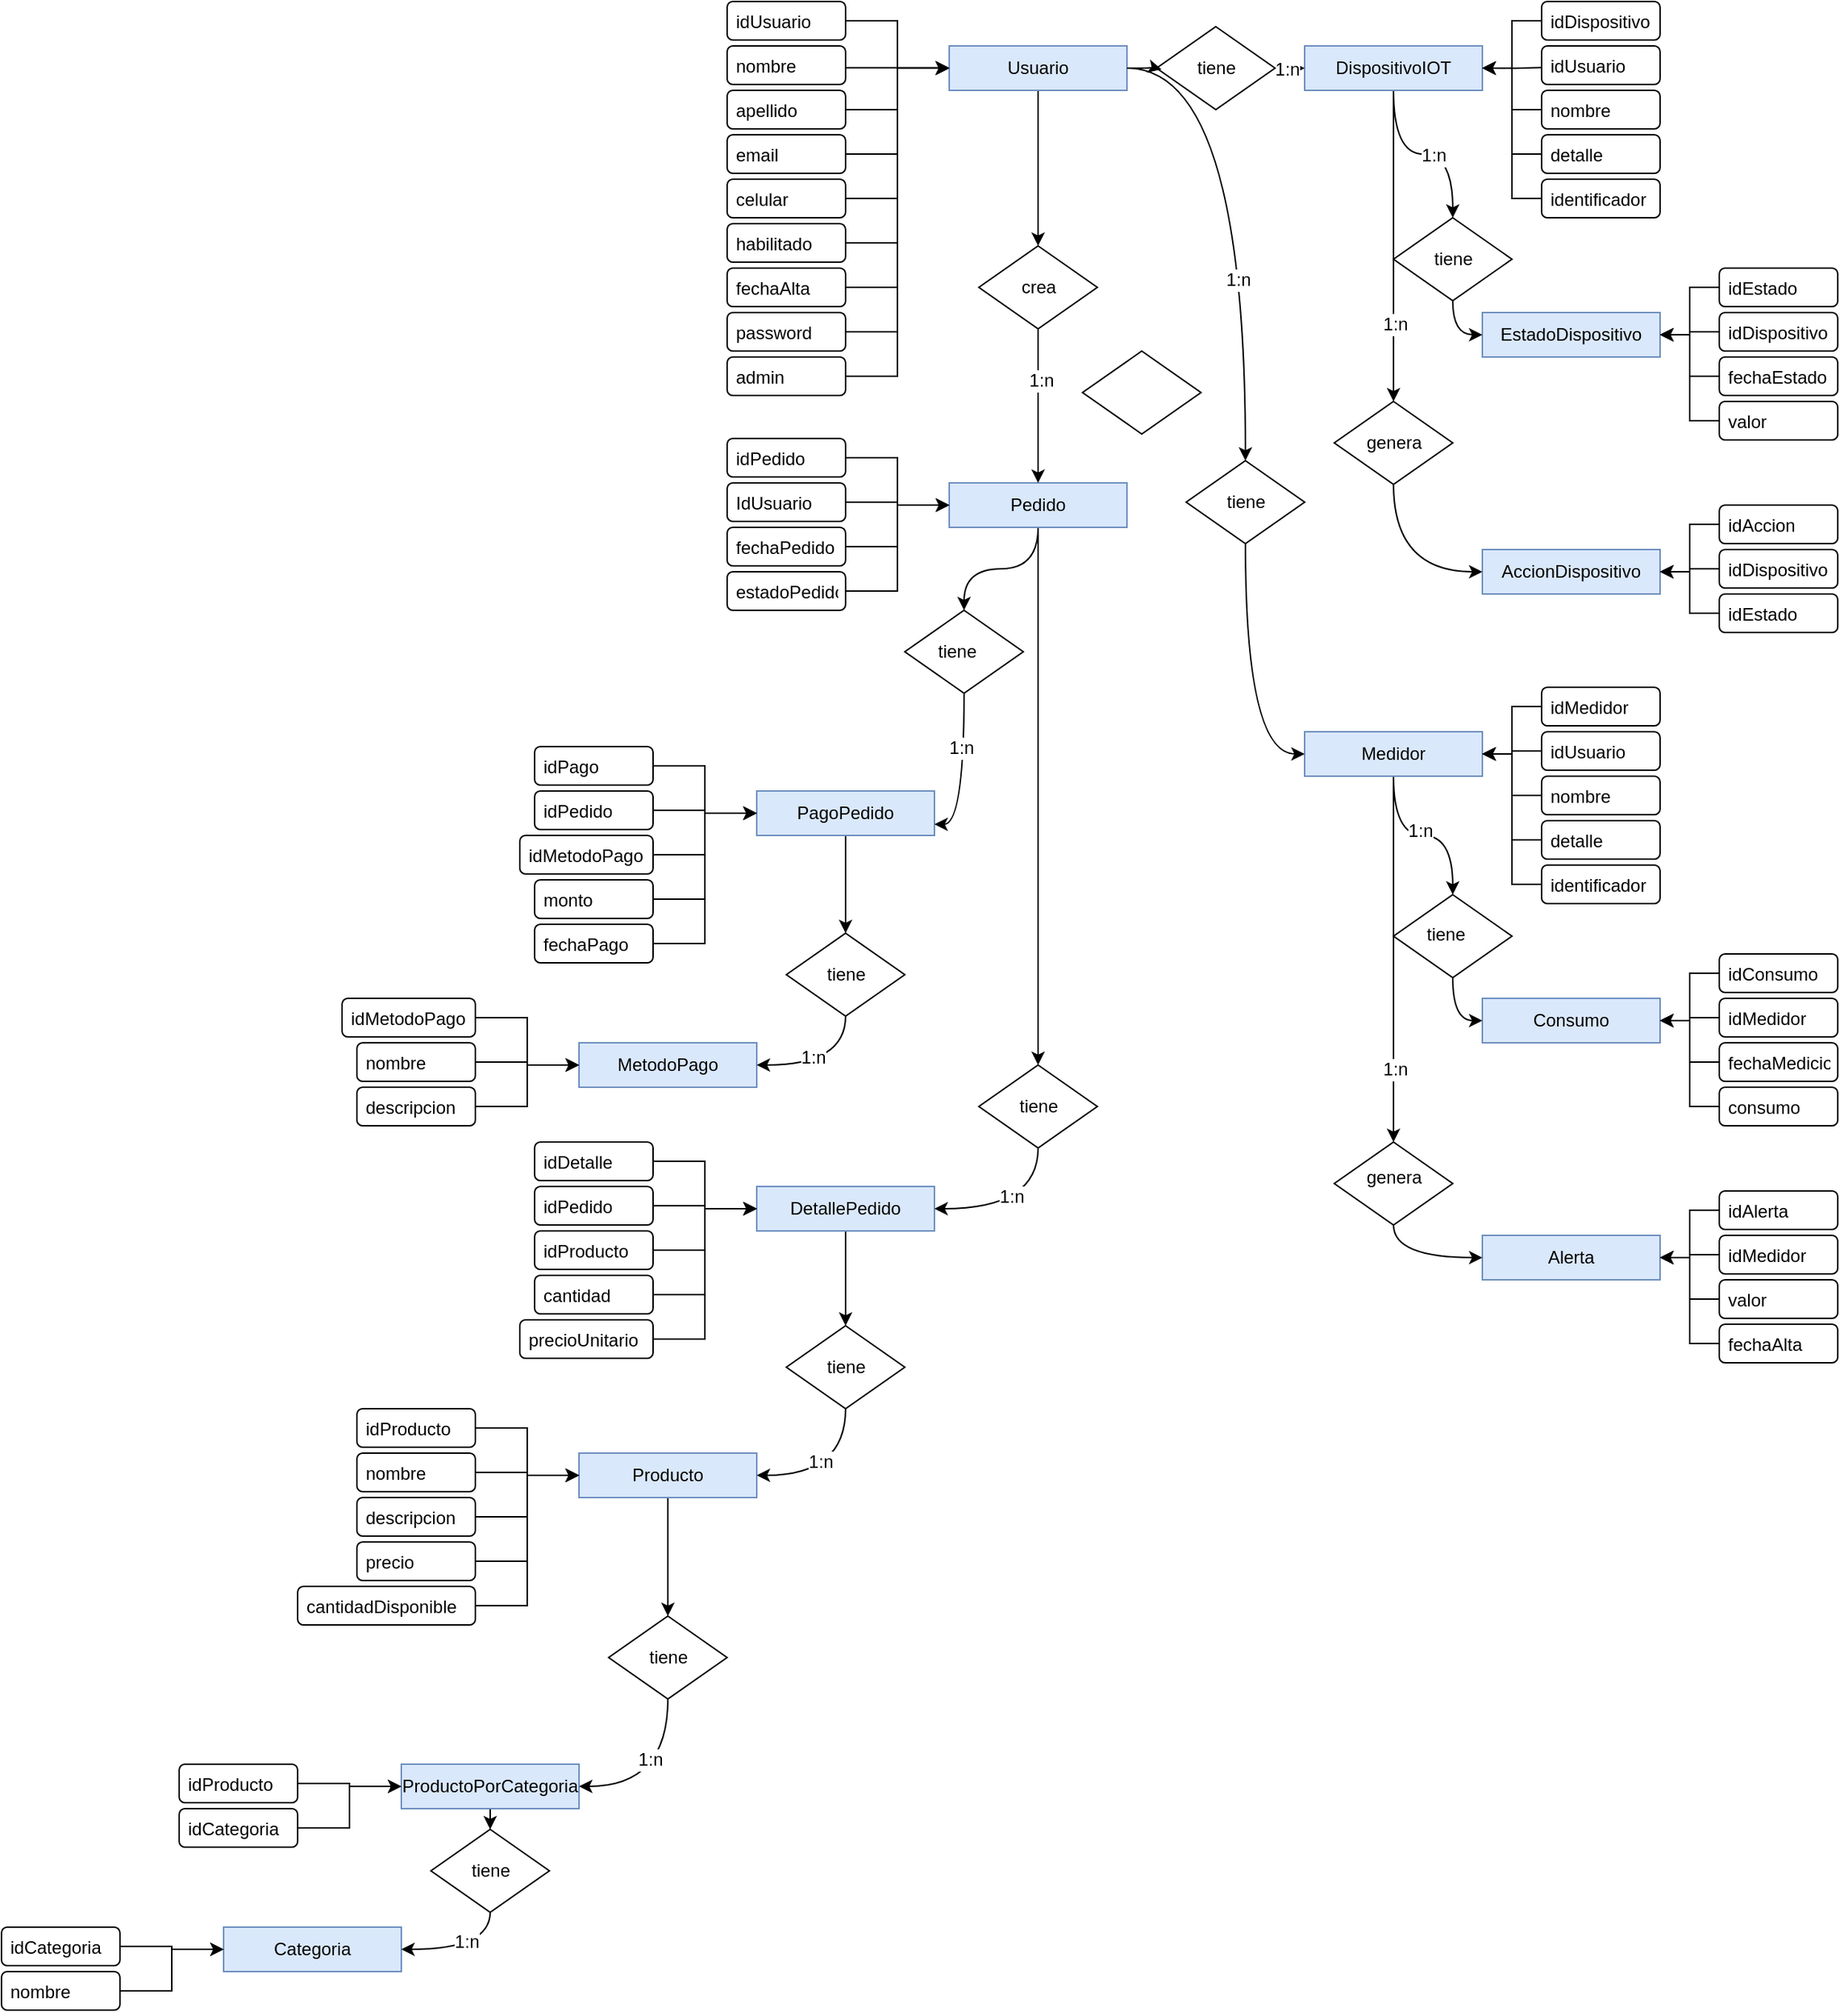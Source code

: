 <mxfile version="24.3.1" type="device">
  <diagram id="R2lEEEUBdFMjLlhIrx00" name="Page-1">
    <mxGraphModel dx="3718" dy="3760" grid="1" gridSize="10" guides="1" tooltips="1" connect="1" arrows="1" fold="1" page="1" pageScale="1" pageWidth="850" pageHeight="1100" math="0" shadow="0" extFonts="Permanent Marker^https://fonts.googleapis.com/css?family=Permanent+Marker">
      <root>
        <mxCell id="0" />
        <mxCell id="1" parent="0" />
        <mxCell id="rpC7y7T0_vLEmAIMVjO6-348" style="edgeStyle=orthogonalEdgeStyle;curved=1;rounded=0;orthogonalLoop=1;jettySize=auto;html=1;fontFamily=Helvetica;fontSize=12;fontColor=default;" edge="1" parent="1" source="rpC7y7T0_vLEmAIMVjO6-143" target="rpC7y7T0_vLEmAIMVjO6-346">
          <mxGeometry relative="1" as="geometry" />
        </mxCell>
        <mxCell id="rpC7y7T0_vLEmAIMVjO6-350" value="1:n" style="edgeLabel;html=1;align=center;verticalAlign=middle;resizable=0;points=[];rounded=1;shadow=0;strokeColor=default;spacingLeft=4;spacingRight=4;fontFamily=Helvetica;fontSize=12;fontColor=default;fillColor=default;gradientColor=none;" vertex="1" connectable="0" parent="rpC7y7T0_vLEmAIMVjO6-348">
          <mxGeometry x="0.294" y="-5" relative="1" as="geometry">
            <mxPoint as="offset" />
          </mxGeometry>
        </mxCell>
        <mxCell id="rpC7y7T0_vLEmAIMVjO6-360" style="edgeStyle=orthogonalEdgeStyle;curved=1;rounded=0;orthogonalLoop=1;jettySize=auto;html=1;entryX=0.5;entryY=0;entryDx=0;entryDy=0;fontFamily=Helvetica;fontSize=12;fontColor=default;" edge="1" parent="1" source="rpC7y7T0_vLEmAIMVjO6-143" target="rpC7y7T0_vLEmAIMVjO6-305">
          <mxGeometry relative="1" as="geometry" />
        </mxCell>
        <mxCell id="rpC7y7T0_vLEmAIMVjO6-143" value="Usuario" style="rounded=0;whiteSpace=wrap;html=1;fillColor=#dae8fc;strokeColor=#6c8ebf;" vertex="1" parent="1">
          <mxGeometry x="-200" y="-1650" width="120" height="30" as="geometry" />
        </mxCell>
        <mxCell id="rpC7y7T0_vLEmAIMVjO6-270" style="edgeStyle=orthogonalEdgeStyle;rounded=0;orthogonalLoop=1;jettySize=auto;html=1;fontFamily=Helvetica;fontSize=12;fontColor=default;" edge="1" parent="1">
          <mxGeometry relative="1" as="geometry">
            <mxPoint x="-200" y="-1635.25" as="targetPoint" />
            <mxPoint x="-270.0" y="-1635.239" as="sourcePoint" />
          </mxGeometry>
        </mxCell>
        <mxCell id="rpC7y7T0_vLEmAIMVjO6-3" value="nombre" style="text;align=left;verticalAlign=top;spacingLeft=4;spacingRight=4;overflow=hidden;rotatable=0;points=[[0,0.5],[1,0.5]];portConstraint=eastwest;rounded=1;shadow=0;html=0;strokeColor=default;" vertex="1" parent="1">
          <mxGeometry x="-350" y="-1650" width="80" height="26" as="geometry" />
        </mxCell>
        <mxCell id="rpC7y7T0_vLEmAIMVjO6-269" style="edgeStyle=orthogonalEdgeStyle;rounded=0;orthogonalLoop=1;jettySize=auto;html=1;entryX=0;entryY=0.5;entryDx=0;entryDy=0;fontFamily=Helvetica;fontSize=12;fontColor=default;" edge="1" parent="1" source="rpC7y7T0_vLEmAIMVjO6-2" target="rpC7y7T0_vLEmAIMVjO6-143">
          <mxGeometry relative="1" as="geometry" />
        </mxCell>
        <mxCell id="rpC7y7T0_vLEmAIMVjO6-2" value="idUsuario" style="text;align=left;verticalAlign=top;spacingLeft=4;spacingRight=4;overflow=hidden;rotatable=0;points=[[0,0.5],[1,0.5]];portConstraint=eastwest;strokeColor=default;rounded=1;" vertex="1" parent="1">
          <mxGeometry x="-350" y="-1680" width="80" height="26" as="geometry" />
        </mxCell>
        <mxCell id="rpC7y7T0_vLEmAIMVjO6-272" style="edgeStyle=orthogonalEdgeStyle;rounded=0;orthogonalLoop=1;jettySize=auto;html=1;entryX=0;entryY=0.5;entryDx=0;entryDy=0;fontFamily=Helvetica;fontSize=12;fontColor=default;" edge="1" parent="1" source="rpC7y7T0_vLEmAIMVjO6-5" target="rpC7y7T0_vLEmAIMVjO6-143">
          <mxGeometry relative="1" as="geometry" />
        </mxCell>
        <mxCell id="rpC7y7T0_vLEmAIMVjO6-5" value="email" style="text;align=left;verticalAlign=top;spacingLeft=4;spacingRight=4;overflow=hidden;rotatable=0;points=[[0,0.5],[1,0.5]];portConstraint=eastwest;rounded=1;shadow=0;html=0;fontFamily=Helvetica;fontSize=12;fontColor=default;strokeColor=default;" vertex="1" parent="1">
          <mxGeometry x="-350" y="-1590" width="80" height="26" as="geometry" />
        </mxCell>
        <mxCell id="rpC7y7T0_vLEmAIMVjO6-271" style="edgeStyle=orthogonalEdgeStyle;rounded=0;orthogonalLoop=1;jettySize=auto;html=1;entryX=0;entryY=0.5;entryDx=0;entryDy=0;fontFamily=Helvetica;fontSize=12;fontColor=default;" edge="1" parent="1" source="rpC7y7T0_vLEmAIMVjO6-4" target="rpC7y7T0_vLEmAIMVjO6-143">
          <mxGeometry relative="1" as="geometry" />
        </mxCell>
        <mxCell id="rpC7y7T0_vLEmAIMVjO6-4" value="apellido" style="text;align=left;verticalAlign=top;spacingLeft=4;spacingRight=4;overflow=hidden;rotatable=0;points=[[0,0.5],[1,0.5]];portConstraint=eastwest;rounded=1;shadow=0;html=0;fontFamily=Helvetica;fontSize=12;fontColor=default;strokeColor=default;" vertex="1" parent="1">
          <mxGeometry x="-350" y="-1620" width="80" height="26" as="geometry" />
        </mxCell>
        <mxCell id="rpC7y7T0_vLEmAIMVjO6-273" style="edgeStyle=orthogonalEdgeStyle;rounded=0;orthogonalLoop=1;jettySize=auto;html=1;entryX=0;entryY=0.5;entryDx=0;entryDy=0;fontFamily=Helvetica;fontSize=12;fontColor=default;" edge="1" parent="1" source="rpC7y7T0_vLEmAIMVjO6-6" target="rpC7y7T0_vLEmAIMVjO6-143">
          <mxGeometry relative="1" as="geometry" />
        </mxCell>
        <mxCell id="rpC7y7T0_vLEmAIMVjO6-6" value="celular" style="text;align=left;verticalAlign=top;spacingLeft=4;spacingRight=4;overflow=hidden;rotatable=0;points=[[0,0.5],[1,0.5]];portConstraint=eastwest;rounded=1;shadow=0;html=0;fontFamily=Helvetica;fontSize=12;fontColor=default;strokeColor=default;" vertex="1" parent="1">
          <mxGeometry x="-350" y="-1560" width="80" height="26" as="geometry" />
        </mxCell>
        <mxCell id="rpC7y7T0_vLEmAIMVjO6-274" style="edgeStyle=orthogonalEdgeStyle;rounded=0;orthogonalLoop=1;jettySize=auto;html=1;entryX=0;entryY=0.5;entryDx=0;entryDy=0;fontFamily=Helvetica;fontSize=12;fontColor=default;" edge="1" parent="1" source="rpC7y7T0_vLEmAIMVjO6-7" target="rpC7y7T0_vLEmAIMVjO6-143">
          <mxGeometry relative="1" as="geometry" />
        </mxCell>
        <mxCell id="rpC7y7T0_vLEmAIMVjO6-7" value="habilitado" style="text;align=left;verticalAlign=top;spacingLeft=4;spacingRight=4;overflow=hidden;rotatable=0;points=[[0,0.5],[1,0.5]];portConstraint=eastwest;rounded=1;shadow=0;html=0;fontFamily=Helvetica;fontSize=12;fontColor=default;strokeColor=default;fillColor=none;" vertex="1" parent="1">
          <mxGeometry x="-350" y="-1530" width="80" height="26" as="geometry" />
        </mxCell>
        <mxCell id="rpC7y7T0_vLEmAIMVjO6-275" style="edgeStyle=orthogonalEdgeStyle;rounded=0;orthogonalLoop=1;jettySize=auto;html=1;entryX=0;entryY=0.5;entryDx=0;entryDy=0;fontFamily=Helvetica;fontSize=12;fontColor=default;" edge="1" parent="1" source="rpC7y7T0_vLEmAIMVjO6-8" target="rpC7y7T0_vLEmAIMVjO6-143">
          <mxGeometry relative="1" as="geometry" />
        </mxCell>
        <mxCell id="rpC7y7T0_vLEmAIMVjO6-8" value="fechaAlta" style="text;align=left;verticalAlign=top;spacingLeft=4;spacingRight=4;overflow=hidden;rotatable=0;points=[[0,0.5],[1,0.5]];portConstraint=eastwest;rounded=1;shadow=0;html=0;fontFamily=Helvetica;fontSize=12;fontColor=default;fillColor=default;strokeColor=default;" vertex="1" parent="1">
          <mxGeometry x="-350" y="-1500" width="80" height="26" as="geometry" />
        </mxCell>
        <mxCell id="rpC7y7T0_vLEmAIMVjO6-276" style="edgeStyle=orthogonalEdgeStyle;rounded=0;orthogonalLoop=1;jettySize=auto;html=1;entryX=0;entryY=0.5;entryDx=0;entryDy=0;fontFamily=Helvetica;fontSize=12;fontColor=default;" edge="1" parent="1" source="rpC7y7T0_vLEmAIMVjO6-9" target="rpC7y7T0_vLEmAIMVjO6-143">
          <mxGeometry relative="1" as="geometry" />
        </mxCell>
        <mxCell id="rpC7y7T0_vLEmAIMVjO6-9" value="password" style="text;align=left;verticalAlign=top;spacingLeft=4;spacingRight=4;overflow=hidden;rotatable=0;points=[[0,0.5],[1,0.5]];portConstraint=eastwest;rounded=1;shadow=0;html=0;fontFamily=Helvetica;fontSize=12;fontColor=default;fillColor=none;strokeColor=default;" vertex="1" parent="1">
          <mxGeometry x="-350" y="-1470" width="80" height="26" as="geometry" />
        </mxCell>
        <mxCell id="rpC7y7T0_vLEmAIMVjO6-277" style="edgeStyle=orthogonalEdgeStyle;rounded=0;orthogonalLoop=1;jettySize=auto;html=1;entryX=0;entryY=0.5;entryDx=0;entryDy=0;fontFamily=Helvetica;fontSize=12;fontColor=default;" edge="1" parent="1" source="rpC7y7T0_vLEmAIMVjO6-10" target="rpC7y7T0_vLEmAIMVjO6-143">
          <mxGeometry relative="1" as="geometry" />
        </mxCell>
        <mxCell id="rpC7y7T0_vLEmAIMVjO6-10" value="admin" style="text;align=left;verticalAlign=top;spacingLeft=4;spacingRight=4;overflow=hidden;rotatable=0;points=[[0,0.5],[1,0.5]];portConstraint=eastwest;rounded=1;shadow=0;html=0;fontFamily=Helvetica;fontSize=12;fontColor=default;strokeColor=default;" vertex="1" parent="1">
          <mxGeometry x="-350" y="-1440" width="80" height="26" as="geometry" />
        </mxCell>
        <mxCell id="rpC7y7T0_vLEmAIMVjO6-337" style="edgeStyle=orthogonalEdgeStyle;curved=1;rounded=0;orthogonalLoop=1;jettySize=auto;html=1;exitX=0.5;exitY=1;exitDx=0;exitDy=0;entryX=0.5;entryY=0;entryDx=0;entryDy=0;fontFamily=Helvetica;fontSize=12;fontColor=default;" edge="1" parent="1" source="rpC7y7T0_vLEmAIMVjO6-144" target="rpC7y7T0_vLEmAIMVjO6-312">
          <mxGeometry relative="1" as="geometry" />
        </mxCell>
        <mxCell id="rpC7y7T0_vLEmAIMVjO6-345" value="1:n" style="edgeLabel;html=1;align=center;verticalAlign=middle;resizable=0;points=[];rounded=1;shadow=0;strokeColor=default;spacingLeft=4;spacingRight=4;fontFamily=Helvetica;fontSize=12;fontColor=default;fillColor=default;gradientColor=none;" vertex="1" connectable="0" parent="rpC7y7T0_vLEmAIMVjO6-337">
          <mxGeometry x="0.111" y="-1" relative="1" as="geometry">
            <mxPoint as="offset" />
          </mxGeometry>
        </mxCell>
        <mxCell id="rpC7y7T0_vLEmAIMVjO6-342" style="edgeStyle=orthogonalEdgeStyle;curved=1;rounded=0;orthogonalLoop=1;jettySize=auto;html=1;fontFamily=Helvetica;fontSize=12;fontColor=default;" edge="1" parent="1" source="rpC7y7T0_vLEmAIMVjO6-144" target="rpC7y7T0_vLEmAIMVjO6-309">
          <mxGeometry relative="1" as="geometry" />
        </mxCell>
        <mxCell id="rpC7y7T0_vLEmAIMVjO6-344" value="1:n" style="edgeLabel;html=1;align=center;verticalAlign=middle;resizable=0;points=[];rounded=1;shadow=0;strokeColor=default;spacingLeft=4;spacingRight=4;fontFamily=Helvetica;fontSize=12;fontColor=default;fillColor=default;gradientColor=none;" vertex="1" connectable="0" parent="rpC7y7T0_vLEmAIMVjO6-342">
          <mxGeometry x="0.505" y="1" relative="1" as="geometry">
            <mxPoint as="offset" />
          </mxGeometry>
        </mxCell>
        <mxCell id="rpC7y7T0_vLEmAIMVjO6-144" value="&lt;span style=&quot;text-wrap: nowrap;&quot;&gt;DispositivoIOT&lt;/span&gt;" style="rounded=0;whiteSpace=wrap;html=1;fillColor=#dae8fc;strokeColor=#6c8ebf;" vertex="1" parent="1">
          <mxGeometry x="40" y="-1650" width="120" height="30" as="geometry" />
        </mxCell>
        <mxCell id="rpC7y7T0_vLEmAIMVjO6-225" style="edgeStyle=orthogonalEdgeStyle;rounded=0;orthogonalLoop=1;jettySize=auto;html=1;exitX=0;exitY=0.5;exitDx=0;exitDy=0;fontFamily=Helvetica;fontSize=12;fontColor=default;" edge="1" parent="1">
          <mxGeometry relative="1" as="geometry">
            <mxPoint x="160" y="-1635.067" as="targetPoint" />
            <mxPoint x="200" y="-1635.4" as="sourcePoint" />
          </mxGeometry>
        </mxCell>
        <mxCell id="rpC7y7T0_vLEmAIMVjO6-145" value="idUsuario" style="text;align=left;verticalAlign=top;spacingLeft=4;spacingRight=4;overflow=hidden;rotatable=0;points=[[0,0.5],[1,0.5]];portConstraint=eastwest;rounded=1;shadow=0;html=0;strokeColor=default;" vertex="1" parent="1">
          <mxGeometry x="200" y="-1650" width="80" height="26" as="geometry" />
        </mxCell>
        <mxCell id="rpC7y7T0_vLEmAIMVjO6-224" style="edgeStyle=orthogonalEdgeStyle;rounded=0;orthogonalLoop=1;jettySize=auto;html=1;exitX=0;exitY=0.5;exitDx=0;exitDy=0;entryX=1;entryY=0.5;entryDx=0;entryDy=0;fontFamily=Helvetica;fontSize=12;fontColor=default;" edge="1" parent="1" source="rpC7y7T0_vLEmAIMVjO6-146" target="rpC7y7T0_vLEmAIMVjO6-144">
          <mxGeometry relative="1" as="geometry" />
        </mxCell>
        <mxCell id="rpC7y7T0_vLEmAIMVjO6-146" value="idDispositivo" style="text;align=left;verticalAlign=top;spacingLeft=4;spacingRight=4;overflow=hidden;rotatable=0;points=[[0,0.5],[1,0.5]];portConstraint=eastwest;strokeColor=default;rounded=1;" vertex="1" parent="1">
          <mxGeometry x="200" y="-1680" width="80" height="26" as="geometry" />
        </mxCell>
        <mxCell id="rpC7y7T0_vLEmAIMVjO6-227" style="edgeStyle=orthogonalEdgeStyle;rounded=0;orthogonalLoop=1;jettySize=auto;html=1;entryX=1;entryY=0.5;entryDx=0;entryDy=0;fontFamily=Helvetica;fontSize=12;fontColor=default;" edge="1" parent="1" source="rpC7y7T0_vLEmAIMVjO6-147" target="rpC7y7T0_vLEmAIMVjO6-144">
          <mxGeometry relative="1" as="geometry" />
        </mxCell>
        <mxCell id="rpC7y7T0_vLEmAIMVjO6-147" value="detalle" style="text;align=left;verticalAlign=top;spacingLeft=4;spacingRight=4;overflow=hidden;rotatable=0;points=[[0,0.5],[1,0.5]];portConstraint=eastwest;rounded=1;shadow=0;html=0;fontFamily=Helvetica;fontSize=12;fontColor=default;strokeColor=default;" vertex="1" parent="1">
          <mxGeometry x="200" y="-1590" width="80" height="26" as="geometry" />
        </mxCell>
        <mxCell id="rpC7y7T0_vLEmAIMVjO6-226" style="edgeStyle=orthogonalEdgeStyle;rounded=0;orthogonalLoop=1;jettySize=auto;html=1;exitX=0;exitY=0.5;exitDx=0;exitDy=0;fontFamily=Helvetica;fontSize=12;fontColor=default;" edge="1" parent="1" source="rpC7y7T0_vLEmAIMVjO6-148" target="rpC7y7T0_vLEmAIMVjO6-144">
          <mxGeometry relative="1" as="geometry" />
        </mxCell>
        <mxCell id="rpC7y7T0_vLEmAIMVjO6-148" value="nombre" style="text;align=left;verticalAlign=top;spacingLeft=4;spacingRight=4;overflow=hidden;rotatable=0;points=[[0,0.5],[1,0.5]];portConstraint=eastwest;rounded=1;shadow=0;html=0;fontFamily=Helvetica;fontSize=12;fontColor=default;strokeColor=default;" vertex="1" parent="1">
          <mxGeometry x="200" y="-1620" width="80" height="26" as="geometry" />
        </mxCell>
        <mxCell id="rpC7y7T0_vLEmAIMVjO6-228" style="edgeStyle=orthogonalEdgeStyle;rounded=0;orthogonalLoop=1;jettySize=auto;html=1;entryX=1;entryY=0.5;entryDx=0;entryDy=0;fontFamily=Helvetica;fontSize=12;fontColor=default;" edge="1" parent="1" source="rpC7y7T0_vLEmAIMVjO6-149" target="rpC7y7T0_vLEmAIMVjO6-144">
          <mxGeometry relative="1" as="geometry" />
        </mxCell>
        <mxCell id="rpC7y7T0_vLEmAIMVjO6-149" value="identificador" style="text;align=left;verticalAlign=top;spacingLeft=4;spacingRight=4;overflow=hidden;rotatable=0;points=[[0,0.5],[1,0.5]];portConstraint=eastwest;rounded=1;shadow=0;html=0;fontFamily=Helvetica;fontSize=12;fontColor=default;strokeColor=default;" vertex="1" parent="1">
          <mxGeometry x="200" y="-1560" width="80" height="26" as="geometry" />
        </mxCell>
        <mxCell id="rpC7y7T0_vLEmAIMVjO6-154" value="&lt;span style=&quot;text-wrap: nowrap;&quot;&gt;EstadoDispositivo&lt;/span&gt;" style="rounded=0;whiteSpace=wrap;html=1;fillColor=#dae8fc;strokeColor=#6c8ebf;" vertex="1" parent="1">
          <mxGeometry x="160" y="-1470" width="120" height="30" as="geometry" />
        </mxCell>
        <mxCell id="rpC7y7T0_vLEmAIMVjO6-248" style="edgeStyle=orthogonalEdgeStyle;rounded=0;orthogonalLoop=1;jettySize=auto;html=1;entryX=1;entryY=0.5;entryDx=0;entryDy=0;fontFamily=Helvetica;fontSize=12;fontColor=default;" edge="1" parent="1" source="rpC7y7T0_vLEmAIMVjO6-155" target="rpC7y7T0_vLEmAIMVjO6-154">
          <mxGeometry relative="1" as="geometry" />
        </mxCell>
        <mxCell id="rpC7y7T0_vLEmAIMVjO6-155" value="idDispositivo" style="text;align=left;verticalAlign=top;spacingLeft=4;spacingRight=4;overflow=hidden;rotatable=0;points=[[0,0.5],[1,0.5]];portConstraint=eastwest;rounded=1;shadow=0;html=0;strokeColor=default;" vertex="1" parent="1">
          <mxGeometry x="320" y="-1470" width="80" height="26" as="geometry" />
        </mxCell>
        <mxCell id="rpC7y7T0_vLEmAIMVjO6-247" style="edgeStyle=orthogonalEdgeStyle;rounded=0;orthogonalLoop=1;jettySize=auto;html=1;exitX=0;exitY=0.5;exitDx=0;exitDy=0;entryX=1;entryY=0.5;entryDx=0;entryDy=0;fontFamily=Helvetica;fontSize=12;fontColor=default;" edge="1" parent="1" source="rpC7y7T0_vLEmAIMVjO6-156" target="rpC7y7T0_vLEmAIMVjO6-154">
          <mxGeometry relative="1" as="geometry" />
        </mxCell>
        <mxCell id="rpC7y7T0_vLEmAIMVjO6-156" value="idEstado" style="text;align=left;verticalAlign=top;spacingLeft=4;spacingRight=4;overflow=hidden;rotatable=0;points=[[0,0.5],[1,0.5]];portConstraint=eastwest;strokeColor=default;rounded=1;" vertex="1" parent="1">
          <mxGeometry x="320" y="-1500" width="80" height="26" as="geometry" />
        </mxCell>
        <mxCell id="rpC7y7T0_vLEmAIMVjO6-250" style="edgeStyle=orthogonalEdgeStyle;rounded=0;orthogonalLoop=1;jettySize=auto;html=1;entryX=1;entryY=0.5;entryDx=0;entryDy=0;fontFamily=Helvetica;fontSize=12;fontColor=default;" edge="1" parent="1" source="rpC7y7T0_vLEmAIMVjO6-157" target="rpC7y7T0_vLEmAIMVjO6-154">
          <mxGeometry relative="1" as="geometry" />
        </mxCell>
        <mxCell id="rpC7y7T0_vLEmAIMVjO6-157" value="valor" style="text;align=left;verticalAlign=top;spacingLeft=4;spacingRight=4;overflow=hidden;rotatable=0;points=[[0,0.5],[1,0.5]];portConstraint=eastwest;rounded=1;shadow=0;html=0;fontFamily=Helvetica;fontSize=12;fontColor=default;strokeColor=default;" vertex="1" parent="1">
          <mxGeometry x="320" y="-1410" width="80" height="26" as="geometry" />
        </mxCell>
        <mxCell id="rpC7y7T0_vLEmAIMVjO6-249" style="edgeStyle=orthogonalEdgeStyle;rounded=0;orthogonalLoop=1;jettySize=auto;html=1;entryX=1;entryY=0.5;entryDx=0;entryDy=0;fontFamily=Helvetica;fontSize=12;fontColor=default;" edge="1" parent="1" source="rpC7y7T0_vLEmAIMVjO6-158" target="rpC7y7T0_vLEmAIMVjO6-154">
          <mxGeometry relative="1" as="geometry" />
        </mxCell>
        <mxCell id="rpC7y7T0_vLEmAIMVjO6-158" value="fechaEstado" style="text;align=left;verticalAlign=top;spacingLeft=4;spacingRight=4;overflow=hidden;rotatable=0;points=[[0,0.5],[1,0.5]];portConstraint=eastwest;rounded=1;shadow=0;html=0;fontFamily=Helvetica;fontSize=12;fontColor=default;strokeColor=default;" vertex="1" parent="1">
          <mxGeometry x="320" y="-1440" width="80" height="26" as="geometry" />
        </mxCell>
        <mxCell id="rpC7y7T0_vLEmAIMVjO6-160" value="&lt;span style=&quot;text-wrap: nowrap;&quot;&gt;AccionDispositivo&lt;/span&gt;" style="rounded=0;whiteSpace=wrap;html=1;fillColor=#dae8fc;strokeColor=#6c8ebf;" vertex="1" parent="1">
          <mxGeometry x="160" y="-1310" width="120" height="30" as="geometry" />
        </mxCell>
        <mxCell id="rpC7y7T0_vLEmAIMVjO6-252" style="edgeStyle=orthogonalEdgeStyle;rounded=0;orthogonalLoop=1;jettySize=auto;html=1;entryX=1;entryY=0.5;entryDx=0;entryDy=0;fontFamily=Helvetica;fontSize=12;fontColor=default;" edge="1" parent="1" source="rpC7y7T0_vLEmAIMVjO6-161" target="rpC7y7T0_vLEmAIMVjO6-160">
          <mxGeometry relative="1" as="geometry" />
        </mxCell>
        <mxCell id="rpC7y7T0_vLEmAIMVjO6-161" value="idDispositivo" style="text;align=left;verticalAlign=top;spacingLeft=4;spacingRight=4;overflow=hidden;rotatable=0;points=[[0,0.5],[1,0.5]];portConstraint=eastwest;rounded=1;shadow=0;html=0;strokeColor=default;" vertex="1" parent="1">
          <mxGeometry x="320" y="-1310" width="80" height="26" as="geometry" />
        </mxCell>
        <mxCell id="rpC7y7T0_vLEmAIMVjO6-251" style="edgeStyle=orthogonalEdgeStyle;rounded=0;orthogonalLoop=1;jettySize=auto;html=1;entryX=1;entryY=0.5;entryDx=0;entryDy=0;fontFamily=Helvetica;fontSize=12;fontColor=default;" edge="1" parent="1" source="rpC7y7T0_vLEmAIMVjO6-162" target="rpC7y7T0_vLEmAIMVjO6-160">
          <mxGeometry relative="1" as="geometry" />
        </mxCell>
        <mxCell id="rpC7y7T0_vLEmAIMVjO6-162" value="idAccion" style="text;align=left;verticalAlign=top;spacingLeft=4;spacingRight=4;overflow=hidden;rotatable=0;points=[[0,0.5],[1,0.5]];portConstraint=eastwest;strokeColor=default;rounded=1;" vertex="1" parent="1">
          <mxGeometry x="320" y="-1340" width="80" height="26" as="geometry" />
        </mxCell>
        <mxCell id="rpC7y7T0_vLEmAIMVjO6-253" style="edgeStyle=orthogonalEdgeStyle;rounded=0;orthogonalLoop=1;jettySize=auto;html=1;entryX=1;entryY=0.5;entryDx=0;entryDy=0;fontFamily=Helvetica;fontSize=12;fontColor=default;" edge="1" parent="1" source="rpC7y7T0_vLEmAIMVjO6-164" target="rpC7y7T0_vLEmAIMVjO6-160">
          <mxGeometry relative="1" as="geometry" />
        </mxCell>
        <mxCell id="rpC7y7T0_vLEmAIMVjO6-164" value="idEstado" style="text;align=left;verticalAlign=top;spacingLeft=4;spacingRight=4;overflow=hidden;rotatable=0;points=[[0,0.5],[1,0.5]];portConstraint=eastwest;rounded=1;shadow=0;html=0;fontFamily=Helvetica;fontSize=12;fontColor=default;strokeColor=default;" vertex="1" parent="1">
          <mxGeometry x="320" y="-1280" width="80" height="26" as="geometry" />
        </mxCell>
        <mxCell id="rpC7y7T0_vLEmAIMVjO6-352" style="edgeStyle=orthogonalEdgeStyle;curved=1;rounded=0;orthogonalLoop=1;jettySize=auto;html=1;entryX=0.5;entryY=0;entryDx=0;entryDy=0;fontFamily=Helvetica;fontSize=12;fontColor=default;" edge="1" parent="1" source="rpC7y7T0_vLEmAIMVjO6-165" target="rpC7y7T0_vLEmAIMVjO6-326">
          <mxGeometry relative="1" as="geometry" />
        </mxCell>
        <mxCell id="rpC7y7T0_vLEmAIMVjO6-355" value="1:n" style="edgeLabel;html=1;align=center;verticalAlign=middle;resizable=0;points=[];rounded=1;shadow=0;strokeColor=default;spacingLeft=4;spacingRight=4;fontFamily=Helvetica;fontSize=12;fontColor=default;fillColor=default;gradientColor=none;" vertex="1" connectable="0" parent="rpC7y7T0_vLEmAIMVjO6-352">
          <mxGeometry x="-0.043" y="3" relative="1" as="geometry">
            <mxPoint as="offset" />
          </mxGeometry>
        </mxCell>
        <mxCell id="rpC7y7T0_vLEmAIMVjO6-356" style="edgeStyle=orthogonalEdgeStyle;curved=1;rounded=0;orthogonalLoop=1;jettySize=auto;html=1;fontFamily=Helvetica;fontSize=12;fontColor=default;" edge="1" parent="1" source="rpC7y7T0_vLEmAIMVjO6-165" target="rpC7y7T0_vLEmAIMVjO6-328">
          <mxGeometry relative="1" as="geometry" />
        </mxCell>
        <mxCell id="rpC7y7T0_vLEmAIMVjO6-359" value="1:n" style="edgeLabel;html=1;align=center;verticalAlign=middle;resizable=0;points=[];rounded=1;shadow=0;strokeColor=default;spacingLeft=4;spacingRight=4;fontFamily=Helvetica;fontSize=12;fontColor=default;fillColor=default;gradientColor=none;" vertex="1" connectable="0" parent="rpC7y7T0_vLEmAIMVjO6-356">
          <mxGeometry x="0.598" y="1" relative="1" as="geometry">
            <mxPoint as="offset" />
          </mxGeometry>
        </mxCell>
        <mxCell id="rpC7y7T0_vLEmAIMVjO6-165" value="&lt;span style=&quot;text-wrap: nowrap;&quot;&gt;Medidor&lt;/span&gt;" style="rounded=0;whiteSpace=wrap;html=1;fillColor=#dae8fc;strokeColor=#6c8ebf;" vertex="1" parent="1">
          <mxGeometry x="40" y="-1187" width="120" height="30" as="geometry" />
        </mxCell>
        <mxCell id="rpC7y7T0_vLEmAIMVjO6-255" style="edgeStyle=orthogonalEdgeStyle;rounded=0;orthogonalLoop=1;jettySize=auto;html=1;entryX=1;entryY=0.5;entryDx=0;entryDy=0;fontFamily=Helvetica;fontSize=12;fontColor=default;" edge="1" parent="1" source="rpC7y7T0_vLEmAIMVjO6-166" target="rpC7y7T0_vLEmAIMVjO6-165">
          <mxGeometry relative="1" as="geometry" />
        </mxCell>
        <mxCell id="rpC7y7T0_vLEmAIMVjO6-166" value="idUsuario" style="text;align=left;verticalAlign=top;spacingLeft=4;spacingRight=4;overflow=hidden;rotatable=0;points=[[0,0.5],[1,0.5]];portConstraint=eastwest;rounded=1;shadow=0;html=0;strokeColor=default;" vertex="1" parent="1">
          <mxGeometry x="200" y="-1187" width="80" height="26" as="geometry" />
        </mxCell>
        <mxCell id="rpC7y7T0_vLEmAIMVjO6-254" style="edgeStyle=orthogonalEdgeStyle;rounded=0;orthogonalLoop=1;jettySize=auto;html=1;entryX=1;entryY=0.5;entryDx=0;entryDy=0;fontFamily=Helvetica;fontSize=12;fontColor=default;" edge="1" parent="1" source="rpC7y7T0_vLEmAIMVjO6-167" target="rpC7y7T0_vLEmAIMVjO6-165">
          <mxGeometry relative="1" as="geometry" />
        </mxCell>
        <mxCell id="rpC7y7T0_vLEmAIMVjO6-167" value="idMedidor" style="text;align=left;verticalAlign=top;spacingLeft=4;spacingRight=4;overflow=hidden;rotatable=0;points=[[0,0.5],[1,0.5]];portConstraint=eastwest;strokeColor=default;rounded=1;" vertex="1" parent="1">
          <mxGeometry x="200" y="-1217" width="80" height="26" as="geometry" />
        </mxCell>
        <mxCell id="rpC7y7T0_vLEmAIMVjO6-257" style="edgeStyle=orthogonalEdgeStyle;rounded=0;orthogonalLoop=1;jettySize=auto;html=1;entryX=1;entryY=0.5;entryDx=0;entryDy=0;fontFamily=Helvetica;fontSize=12;fontColor=default;" edge="1" parent="1" source="rpC7y7T0_vLEmAIMVjO6-168" target="rpC7y7T0_vLEmAIMVjO6-165">
          <mxGeometry relative="1" as="geometry" />
        </mxCell>
        <mxCell id="rpC7y7T0_vLEmAIMVjO6-168" value="detalle" style="text;align=left;verticalAlign=top;spacingLeft=4;spacingRight=4;overflow=hidden;rotatable=0;points=[[0,0.5],[1,0.5]];portConstraint=eastwest;rounded=1;shadow=0;html=0;fontFamily=Helvetica;fontSize=12;fontColor=default;strokeColor=default;" vertex="1" parent="1">
          <mxGeometry x="200" y="-1127" width="80" height="26" as="geometry" />
        </mxCell>
        <mxCell id="rpC7y7T0_vLEmAIMVjO6-256" style="edgeStyle=orthogonalEdgeStyle;rounded=0;orthogonalLoop=1;jettySize=auto;html=1;entryX=1;entryY=0.5;entryDx=0;entryDy=0;fontFamily=Helvetica;fontSize=12;fontColor=default;" edge="1" parent="1" source="rpC7y7T0_vLEmAIMVjO6-169" target="rpC7y7T0_vLEmAIMVjO6-165">
          <mxGeometry relative="1" as="geometry" />
        </mxCell>
        <mxCell id="rpC7y7T0_vLEmAIMVjO6-169" value="nombre" style="text;align=left;verticalAlign=top;spacingLeft=4;spacingRight=4;overflow=hidden;rotatable=0;points=[[0,0.5],[1,0.5]];portConstraint=eastwest;rounded=1;shadow=0;html=0;fontFamily=Helvetica;fontSize=12;fontColor=default;strokeColor=default;" vertex="1" parent="1">
          <mxGeometry x="200" y="-1157" width="80" height="26" as="geometry" />
        </mxCell>
        <mxCell id="rpC7y7T0_vLEmAIMVjO6-258" style="edgeStyle=orthogonalEdgeStyle;rounded=0;orthogonalLoop=1;jettySize=auto;html=1;entryX=1;entryY=0.5;entryDx=0;entryDy=0;fontFamily=Helvetica;fontSize=12;fontColor=default;" edge="1" parent="1" source="rpC7y7T0_vLEmAIMVjO6-170" target="rpC7y7T0_vLEmAIMVjO6-165">
          <mxGeometry relative="1" as="geometry" />
        </mxCell>
        <mxCell id="rpC7y7T0_vLEmAIMVjO6-170" value="identificador" style="text;align=left;verticalAlign=top;spacingLeft=4;spacingRight=4;overflow=hidden;rotatable=0;points=[[0,0.5],[1,0.5]];portConstraint=eastwest;rounded=1;shadow=0;html=0;fontFamily=Helvetica;fontSize=12;fontColor=default;strokeColor=default;" vertex="1" parent="1">
          <mxGeometry x="200" y="-1097" width="80" height="26" as="geometry" />
        </mxCell>
        <mxCell id="rpC7y7T0_vLEmAIMVjO6-171" value="&lt;span style=&quot;text-wrap: nowrap;&quot;&gt;Consumo&lt;/span&gt;" style="rounded=0;whiteSpace=wrap;html=1;fillColor=#dae8fc;strokeColor=#6c8ebf;" vertex="1" parent="1">
          <mxGeometry x="160" y="-1007" width="120" height="30" as="geometry" />
        </mxCell>
        <mxCell id="rpC7y7T0_vLEmAIMVjO6-260" style="edgeStyle=orthogonalEdgeStyle;rounded=0;orthogonalLoop=1;jettySize=auto;html=1;fontFamily=Helvetica;fontSize=12;fontColor=default;" edge="1" parent="1" source="rpC7y7T0_vLEmAIMVjO6-172" target="rpC7y7T0_vLEmAIMVjO6-171">
          <mxGeometry relative="1" as="geometry" />
        </mxCell>
        <mxCell id="rpC7y7T0_vLEmAIMVjO6-172" value="idMedidor" style="text;align=left;verticalAlign=top;spacingLeft=4;spacingRight=4;overflow=hidden;rotatable=0;points=[[0,0.5],[1,0.5]];portConstraint=eastwest;rounded=1;shadow=0;html=0;strokeColor=default;" vertex="1" parent="1">
          <mxGeometry x="320" y="-1007" width="80" height="26" as="geometry" />
        </mxCell>
        <mxCell id="rpC7y7T0_vLEmAIMVjO6-259" style="edgeStyle=orthogonalEdgeStyle;rounded=0;orthogonalLoop=1;jettySize=auto;html=1;entryX=1;entryY=0.5;entryDx=0;entryDy=0;fontFamily=Helvetica;fontSize=12;fontColor=default;" edge="1" parent="1" source="rpC7y7T0_vLEmAIMVjO6-173" target="rpC7y7T0_vLEmAIMVjO6-171">
          <mxGeometry relative="1" as="geometry" />
        </mxCell>
        <mxCell id="rpC7y7T0_vLEmAIMVjO6-173" value="idConsumo" style="text;align=left;verticalAlign=top;spacingLeft=4;spacingRight=4;overflow=hidden;rotatable=0;points=[[0,0.5],[1,0.5]];portConstraint=eastwest;strokeColor=default;rounded=1;" vertex="1" parent="1">
          <mxGeometry x="320" y="-1037" width="80" height="26" as="geometry" />
        </mxCell>
        <mxCell id="rpC7y7T0_vLEmAIMVjO6-263" style="edgeStyle=orthogonalEdgeStyle;rounded=0;orthogonalLoop=1;jettySize=auto;html=1;entryX=1;entryY=0.5;entryDx=0;entryDy=0;fontFamily=Helvetica;fontSize=12;fontColor=default;" edge="1" parent="1" source="rpC7y7T0_vLEmAIMVjO6-174" target="rpC7y7T0_vLEmAIMVjO6-171">
          <mxGeometry relative="1" as="geometry" />
        </mxCell>
        <mxCell id="rpC7y7T0_vLEmAIMVjO6-174" value="consumo" style="text;align=left;verticalAlign=top;spacingLeft=4;spacingRight=4;overflow=hidden;rotatable=0;points=[[0,0.5],[1,0.5]];portConstraint=eastwest;rounded=1;shadow=0;html=0;fontFamily=Helvetica;fontSize=12;fontColor=default;strokeColor=default;" vertex="1" parent="1">
          <mxGeometry x="320" y="-947" width="80" height="26" as="geometry" />
        </mxCell>
        <mxCell id="rpC7y7T0_vLEmAIMVjO6-261" style="edgeStyle=orthogonalEdgeStyle;rounded=0;orthogonalLoop=1;jettySize=auto;html=1;fontFamily=Helvetica;fontSize=12;fontColor=default;" edge="1" parent="1" source="rpC7y7T0_vLEmAIMVjO6-175" target="rpC7y7T0_vLEmAIMVjO6-171">
          <mxGeometry relative="1" as="geometry" />
        </mxCell>
        <mxCell id="rpC7y7T0_vLEmAIMVjO6-175" value="fechaMedicion" style="text;align=left;verticalAlign=top;spacingLeft=4;spacingRight=4;overflow=hidden;rotatable=0;points=[[0,0.5],[1,0.5]];portConstraint=eastwest;rounded=1;shadow=0;html=0;fontFamily=Helvetica;fontSize=12;fontColor=default;strokeColor=default;" vertex="1" parent="1">
          <mxGeometry x="320" y="-977" width="80" height="26" as="geometry" />
        </mxCell>
        <mxCell id="rpC7y7T0_vLEmAIMVjO6-176" value="&lt;span style=&quot;text-wrap: nowrap;&quot;&gt;Alerta&lt;/span&gt;" style="rounded=0;whiteSpace=wrap;html=1;fillColor=#dae8fc;strokeColor=#6c8ebf;" vertex="1" parent="1">
          <mxGeometry x="160" y="-847" width="120" height="30" as="geometry" />
        </mxCell>
        <mxCell id="rpC7y7T0_vLEmAIMVjO6-266" style="edgeStyle=orthogonalEdgeStyle;rounded=0;orthogonalLoop=1;jettySize=auto;html=1;entryX=1;entryY=0.5;entryDx=0;entryDy=0;fontFamily=Helvetica;fontSize=12;fontColor=default;" edge="1" parent="1" source="rpC7y7T0_vLEmAIMVjO6-177" target="rpC7y7T0_vLEmAIMVjO6-176">
          <mxGeometry relative="1" as="geometry" />
        </mxCell>
        <mxCell id="rpC7y7T0_vLEmAIMVjO6-177" value="idMedidor" style="text;align=left;verticalAlign=top;spacingLeft=4;spacingRight=4;overflow=hidden;rotatable=0;points=[[0,0.5],[1,0.5]];portConstraint=eastwest;rounded=1;shadow=0;html=0;strokeColor=default;" vertex="1" parent="1">
          <mxGeometry x="320" y="-847" width="80" height="26" as="geometry" />
        </mxCell>
        <mxCell id="rpC7y7T0_vLEmAIMVjO6-265" style="edgeStyle=orthogonalEdgeStyle;rounded=0;orthogonalLoop=1;jettySize=auto;html=1;entryX=1;entryY=0.5;entryDx=0;entryDy=0;fontFamily=Helvetica;fontSize=12;fontColor=default;" edge="1" parent="1" source="rpC7y7T0_vLEmAIMVjO6-178" target="rpC7y7T0_vLEmAIMVjO6-176">
          <mxGeometry relative="1" as="geometry" />
        </mxCell>
        <mxCell id="rpC7y7T0_vLEmAIMVjO6-178" value="idAlerta" style="text;align=left;verticalAlign=top;spacingLeft=4;spacingRight=4;overflow=hidden;rotatable=0;points=[[0,0.5],[1,0.5]];portConstraint=eastwest;strokeColor=default;rounded=1;" vertex="1" parent="1">
          <mxGeometry x="320" y="-877" width="80" height="26" as="geometry" />
        </mxCell>
        <mxCell id="rpC7y7T0_vLEmAIMVjO6-267" style="edgeStyle=orthogonalEdgeStyle;rounded=0;orthogonalLoop=1;jettySize=auto;html=1;entryX=1;entryY=0.5;entryDx=0;entryDy=0;fontFamily=Helvetica;fontSize=12;fontColor=default;" edge="1" parent="1" source="rpC7y7T0_vLEmAIMVjO6-179" target="rpC7y7T0_vLEmAIMVjO6-176">
          <mxGeometry relative="1" as="geometry" />
        </mxCell>
        <mxCell id="rpC7y7T0_vLEmAIMVjO6-179" value="valor" style="text;align=left;verticalAlign=top;spacingLeft=4;spacingRight=4;overflow=hidden;rotatable=0;points=[[0,0.5],[1,0.5]];portConstraint=eastwest;rounded=1;shadow=0;html=0;fontFamily=Helvetica;fontSize=12;fontColor=default;strokeColor=default;" vertex="1" parent="1">
          <mxGeometry x="320" y="-817" width="80" height="26" as="geometry" />
        </mxCell>
        <mxCell id="rpC7y7T0_vLEmAIMVjO6-268" style="edgeStyle=orthogonalEdgeStyle;rounded=0;orthogonalLoop=1;jettySize=auto;html=1;entryX=1;entryY=0.5;entryDx=0;entryDy=0;fontFamily=Helvetica;fontSize=12;fontColor=default;" edge="1" parent="1" source="rpC7y7T0_vLEmAIMVjO6-180" target="rpC7y7T0_vLEmAIMVjO6-176">
          <mxGeometry relative="1" as="geometry" />
        </mxCell>
        <mxCell id="rpC7y7T0_vLEmAIMVjO6-180" value="fechaAlta" style="text;align=left;verticalAlign=top;spacingLeft=4;spacingRight=4;overflow=hidden;rotatable=0;points=[[0,0.5],[1,0.5]];portConstraint=eastwest;rounded=1;shadow=0;html=0;fontFamily=Helvetica;fontSize=12;fontColor=default;strokeColor=default;" vertex="1" parent="1">
          <mxGeometry x="320" y="-787" width="80" height="26" as="geometry" />
        </mxCell>
        <mxCell id="rpC7y7T0_vLEmAIMVjO6-362" style="edgeStyle=orthogonalEdgeStyle;curved=1;rounded=0;orthogonalLoop=1;jettySize=auto;html=1;exitX=0.5;exitY=1;exitDx=0;exitDy=0;fontFamily=Helvetica;fontSize=12;fontColor=default;" edge="1" parent="1" source="rpC7y7T0_vLEmAIMVjO6-181" target="rpC7y7T0_vLEmAIMVjO6-315">
          <mxGeometry relative="1" as="geometry" />
        </mxCell>
        <mxCell id="rpC7y7T0_vLEmAIMVjO6-376" style="edgeStyle=orthogonalEdgeStyle;curved=1;rounded=0;orthogonalLoop=1;jettySize=auto;html=1;entryX=0.5;entryY=0;entryDx=0;entryDy=0;fontFamily=Helvetica;fontSize=12;fontColor=default;" edge="1" parent="1" source="rpC7y7T0_vLEmAIMVjO6-181" target="rpC7y7T0_vLEmAIMVjO6-374">
          <mxGeometry relative="1" as="geometry" />
        </mxCell>
        <mxCell id="rpC7y7T0_vLEmAIMVjO6-181" value="&lt;span style=&quot;text-wrap: nowrap;&quot;&gt;Pedido&lt;/span&gt;" style="rounded=0;whiteSpace=wrap;html=1;fillColor=#dae8fc;strokeColor=#6c8ebf;" vertex="1" parent="1">
          <mxGeometry x="-200" y="-1355" width="120" height="30" as="geometry" />
        </mxCell>
        <mxCell id="rpC7y7T0_vLEmAIMVjO6-279" style="edgeStyle=orthogonalEdgeStyle;rounded=0;orthogonalLoop=1;jettySize=auto;html=1;entryX=0;entryY=0.5;entryDx=0;entryDy=0;fontFamily=Helvetica;fontSize=12;fontColor=default;" edge="1" parent="1" source="rpC7y7T0_vLEmAIMVjO6-182" target="rpC7y7T0_vLEmAIMVjO6-181">
          <mxGeometry relative="1" as="geometry" />
        </mxCell>
        <mxCell id="rpC7y7T0_vLEmAIMVjO6-182" value="IdUsuario" style="text;align=left;verticalAlign=top;spacingLeft=4;spacingRight=4;overflow=hidden;rotatable=0;points=[[0,0.5],[1,0.5]];portConstraint=eastwest;rounded=1;shadow=0;html=0;strokeColor=default;" vertex="1" parent="1">
          <mxGeometry x="-350" y="-1355" width="80" height="26" as="geometry" />
        </mxCell>
        <mxCell id="rpC7y7T0_vLEmAIMVjO6-278" style="edgeStyle=orthogonalEdgeStyle;rounded=0;orthogonalLoop=1;jettySize=auto;html=1;entryX=0;entryY=0.5;entryDx=0;entryDy=0;fontFamily=Helvetica;fontSize=12;fontColor=default;" edge="1" parent="1" source="rpC7y7T0_vLEmAIMVjO6-183" target="rpC7y7T0_vLEmAIMVjO6-181">
          <mxGeometry relative="1" as="geometry" />
        </mxCell>
        <mxCell id="rpC7y7T0_vLEmAIMVjO6-183" value="idPedido" style="text;align=left;verticalAlign=top;spacingLeft=4;spacingRight=4;overflow=hidden;rotatable=0;points=[[0,0.5],[1,0.5]];portConstraint=eastwest;strokeColor=default;rounded=1;" vertex="1" parent="1">
          <mxGeometry x="-350" y="-1385" width="80" height="26" as="geometry" />
        </mxCell>
        <mxCell id="rpC7y7T0_vLEmAIMVjO6-281" style="edgeStyle=orthogonalEdgeStyle;rounded=0;orthogonalLoop=1;jettySize=auto;html=1;entryX=0;entryY=0.5;entryDx=0;entryDy=0;fontFamily=Helvetica;fontSize=12;fontColor=default;" edge="1" parent="1" source="rpC7y7T0_vLEmAIMVjO6-184" target="rpC7y7T0_vLEmAIMVjO6-181">
          <mxGeometry relative="1" as="geometry" />
        </mxCell>
        <mxCell id="rpC7y7T0_vLEmAIMVjO6-184" value="estadoPedido" style="text;align=left;verticalAlign=top;spacingLeft=4;spacingRight=4;overflow=hidden;rotatable=0;points=[[0,0.5],[1,0.5]];portConstraint=eastwest;rounded=1;shadow=0;html=0;fontFamily=Helvetica;fontSize=12;fontColor=default;strokeColor=default;" vertex="1" parent="1">
          <mxGeometry x="-350" y="-1295" width="80" height="26" as="geometry" />
        </mxCell>
        <mxCell id="rpC7y7T0_vLEmAIMVjO6-280" style="edgeStyle=orthogonalEdgeStyle;rounded=0;orthogonalLoop=1;jettySize=auto;html=1;fontFamily=Helvetica;fontSize=12;fontColor=default;" edge="1" parent="1" source="rpC7y7T0_vLEmAIMVjO6-185" target="rpC7y7T0_vLEmAIMVjO6-181">
          <mxGeometry relative="1" as="geometry" />
        </mxCell>
        <mxCell id="rpC7y7T0_vLEmAIMVjO6-185" value="fechaPedido" style="text;align=left;verticalAlign=top;spacingLeft=4;spacingRight=4;overflow=hidden;rotatable=0;points=[[0,0.5],[1,0.5]];portConstraint=eastwest;rounded=1;shadow=0;html=0;fontFamily=Helvetica;fontSize=12;fontColor=default;strokeColor=default;" vertex="1" parent="1">
          <mxGeometry x="-350" y="-1325" width="80" height="26" as="geometry" />
        </mxCell>
        <mxCell id="rpC7y7T0_vLEmAIMVjO6-380" style="edgeStyle=orthogonalEdgeStyle;curved=1;rounded=0;orthogonalLoop=1;jettySize=auto;html=1;entryX=0.5;entryY=0;entryDx=0;entryDy=0;fontFamily=Helvetica;fontSize=12;fontColor=default;" edge="1" parent="1" source="rpC7y7T0_vLEmAIMVjO6-191" target="rpC7y7T0_vLEmAIMVjO6-378">
          <mxGeometry relative="1" as="geometry" />
        </mxCell>
        <mxCell id="rpC7y7T0_vLEmAIMVjO6-191" value="&lt;span style=&quot;text-wrap: nowrap;&quot;&gt;DetallePedido&lt;/span&gt;" style="rounded=0;whiteSpace=wrap;html=1;fillColor=#dae8fc;strokeColor=#6c8ebf;" vertex="1" parent="1">
          <mxGeometry x="-330" y="-880" width="120" height="30" as="geometry" />
        </mxCell>
        <mxCell id="rpC7y7T0_vLEmAIMVjO6-283" style="edgeStyle=orthogonalEdgeStyle;rounded=0;orthogonalLoop=1;jettySize=auto;html=1;fontFamily=Helvetica;fontSize=12;fontColor=default;entryX=0;entryY=0.5;entryDx=0;entryDy=0;" edge="1" parent="1" source="rpC7y7T0_vLEmAIMVjO6-192" target="rpC7y7T0_vLEmAIMVjO6-191">
          <mxGeometry relative="1" as="geometry">
            <mxPoint x="-330" y="-867.0" as="targetPoint" />
          </mxGeometry>
        </mxCell>
        <mxCell id="rpC7y7T0_vLEmAIMVjO6-192" value="idPedido" style="text;align=left;verticalAlign=top;spacingLeft=4;spacingRight=4;overflow=hidden;rotatable=0;points=[[0,0.5],[1,0.5]];portConstraint=eastwest;rounded=1;shadow=0;html=0;strokeColor=default;" vertex="1" parent="1">
          <mxGeometry x="-480" y="-880" width="80" height="26" as="geometry" />
        </mxCell>
        <mxCell id="rpC7y7T0_vLEmAIMVjO6-282" style="edgeStyle=orthogonalEdgeStyle;rounded=0;orthogonalLoop=1;jettySize=auto;html=1;entryX=0;entryY=0.5;entryDx=0;entryDy=0;fontFamily=Helvetica;fontSize=12;fontColor=default;" edge="1" parent="1" source="rpC7y7T0_vLEmAIMVjO6-193" target="rpC7y7T0_vLEmAIMVjO6-191">
          <mxGeometry relative="1" as="geometry" />
        </mxCell>
        <mxCell id="rpC7y7T0_vLEmAIMVjO6-193" value="idDetalle" style="text;align=left;verticalAlign=top;spacingLeft=4;spacingRight=4;overflow=hidden;rotatable=0;points=[[0,0.5],[1,0.5]];portConstraint=eastwest;strokeColor=default;rounded=1;" vertex="1" parent="1">
          <mxGeometry x="-480" y="-910" width="80" height="26" as="geometry" />
        </mxCell>
        <mxCell id="rpC7y7T0_vLEmAIMVjO6-286" style="edgeStyle=orthogonalEdgeStyle;rounded=0;orthogonalLoop=1;jettySize=auto;html=1;entryX=0;entryY=0.5;entryDx=0;entryDy=0;fontFamily=Helvetica;fontSize=12;fontColor=default;" edge="1" parent="1" source="rpC7y7T0_vLEmAIMVjO6-194" target="rpC7y7T0_vLEmAIMVjO6-191">
          <mxGeometry relative="1" as="geometry" />
        </mxCell>
        <mxCell id="rpC7y7T0_vLEmAIMVjO6-194" value="cantidad" style="text;align=left;verticalAlign=top;spacingLeft=4;spacingRight=4;overflow=hidden;rotatable=0;points=[[0,0.5],[1,0.5]];portConstraint=eastwest;rounded=1;shadow=0;html=0;fontFamily=Helvetica;fontSize=12;fontColor=default;strokeColor=default;" vertex="1" parent="1">
          <mxGeometry x="-480" y="-820" width="80" height="26" as="geometry" />
        </mxCell>
        <mxCell id="rpC7y7T0_vLEmAIMVjO6-285" style="edgeStyle=orthogonalEdgeStyle;rounded=0;orthogonalLoop=1;jettySize=auto;html=1;entryX=0;entryY=0.5;entryDx=0;entryDy=0;fontFamily=Helvetica;fontSize=12;fontColor=default;" edge="1" parent="1" source="rpC7y7T0_vLEmAIMVjO6-195" target="rpC7y7T0_vLEmAIMVjO6-191">
          <mxGeometry relative="1" as="geometry" />
        </mxCell>
        <mxCell id="rpC7y7T0_vLEmAIMVjO6-195" value="idProducto" style="text;align=left;verticalAlign=top;spacingLeft=4;spacingRight=4;overflow=hidden;rotatable=0;points=[[0,0.5],[1,0.5]];portConstraint=eastwest;rounded=1;shadow=0;html=0;fontFamily=Helvetica;fontSize=12;fontColor=default;strokeColor=default;" vertex="1" parent="1">
          <mxGeometry x="-480" y="-850" width="80" height="26" as="geometry" />
        </mxCell>
        <mxCell id="rpC7y7T0_vLEmAIMVjO6-287" style="edgeStyle=orthogonalEdgeStyle;rounded=0;orthogonalLoop=1;jettySize=auto;html=1;entryX=0;entryY=0.5;entryDx=0;entryDy=0;fontFamily=Helvetica;fontSize=12;fontColor=default;" edge="1" parent="1" source="rpC7y7T0_vLEmAIMVjO6-196" target="rpC7y7T0_vLEmAIMVjO6-191">
          <mxGeometry relative="1" as="geometry" />
        </mxCell>
        <mxCell id="rpC7y7T0_vLEmAIMVjO6-196" value="precioUnitario" style="text;align=left;verticalAlign=top;spacingLeft=4;spacingRight=4;overflow=hidden;rotatable=0;points=[[0,0.5],[1,0.5]];portConstraint=eastwest;rounded=1;shadow=0;html=0;fontFamily=Helvetica;fontSize=12;fontColor=default;strokeColor=default;" vertex="1" parent="1">
          <mxGeometry x="-490" y="-790" width="90" height="26" as="geometry" />
        </mxCell>
        <mxCell id="rpC7y7T0_vLEmAIMVjO6-370" style="edgeStyle=orthogonalEdgeStyle;curved=1;rounded=0;orthogonalLoop=1;jettySize=auto;html=1;entryX=0.5;entryY=0;entryDx=0;entryDy=0;fontFamily=Helvetica;fontSize=12;fontColor=default;" edge="1" parent="1" source="rpC7y7T0_vLEmAIMVjO6-197" target="rpC7y7T0_vLEmAIMVjO6-320">
          <mxGeometry relative="1" as="geometry" />
        </mxCell>
        <mxCell id="rpC7y7T0_vLEmAIMVjO6-197" value="&lt;span style=&quot;text-wrap: nowrap;&quot;&gt;PagoPedido&lt;/span&gt;" style="rounded=0;whiteSpace=wrap;html=1;fillColor=#dae8fc;strokeColor=#6c8ebf;" vertex="1" parent="1">
          <mxGeometry x="-330" y="-1147" width="120" height="30" as="geometry" />
        </mxCell>
        <mxCell id="rpC7y7T0_vLEmAIMVjO6-289" style="edgeStyle=orthogonalEdgeStyle;rounded=0;orthogonalLoop=1;jettySize=auto;html=1;entryX=0;entryY=0.5;entryDx=0;entryDy=0;fontFamily=Helvetica;fontSize=12;fontColor=default;" edge="1" parent="1" source="rpC7y7T0_vLEmAIMVjO6-198" target="rpC7y7T0_vLEmAIMVjO6-197">
          <mxGeometry relative="1" as="geometry" />
        </mxCell>
        <mxCell id="rpC7y7T0_vLEmAIMVjO6-198" value="idPedido" style="text;align=left;verticalAlign=top;spacingLeft=4;spacingRight=4;overflow=hidden;rotatable=0;points=[[0,0.5],[1,0.5]];portConstraint=eastwest;rounded=1;shadow=0;html=0;strokeColor=default;" vertex="1" parent="1">
          <mxGeometry x="-480" y="-1147" width="80" height="26" as="geometry" />
        </mxCell>
        <mxCell id="rpC7y7T0_vLEmAIMVjO6-288" style="edgeStyle=orthogonalEdgeStyle;rounded=0;orthogonalLoop=1;jettySize=auto;html=1;exitX=1;exitY=0.5;exitDx=0;exitDy=0;entryX=0;entryY=0.5;entryDx=0;entryDy=0;fontFamily=Helvetica;fontSize=12;fontColor=default;" edge="1" parent="1" source="rpC7y7T0_vLEmAIMVjO6-199" target="rpC7y7T0_vLEmAIMVjO6-197">
          <mxGeometry relative="1" as="geometry" />
        </mxCell>
        <mxCell id="rpC7y7T0_vLEmAIMVjO6-199" value="idPago" style="text;align=left;verticalAlign=top;spacingLeft=4;spacingRight=4;overflow=hidden;rotatable=0;points=[[0,0.5],[1,0.5]];portConstraint=eastwest;strokeColor=default;rounded=1;" vertex="1" parent="1">
          <mxGeometry x="-480" y="-1177" width="80" height="26" as="geometry" />
        </mxCell>
        <mxCell id="rpC7y7T0_vLEmAIMVjO6-291" style="edgeStyle=orthogonalEdgeStyle;rounded=0;orthogonalLoop=1;jettySize=auto;html=1;entryX=0;entryY=0.5;entryDx=0;entryDy=0;fontFamily=Helvetica;fontSize=12;fontColor=default;" edge="1" parent="1" source="rpC7y7T0_vLEmAIMVjO6-200" target="rpC7y7T0_vLEmAIMVjO6-197">
          <mxGeometry relative="1" as="geometry" />
        </mxCell>
        <mxCell id="rpC7y7T0_vLEmAIMVjO6-200" value="monto" style="text;align=left;verticalAlign=top;spacingLeft=4;spacingRight=4;overflow=hidden;rotatable=0;points=[[0,0.5],[1,0.5]];portConstraint=eastwest;rounded=1;shadow=0;html=0;fontFamily=Helvetica;fontSize=12;fontColor=default;strokeColor=default;" vertex="1" parent="1">
          <mxGeometry x="-480" y="-1087" width="80" height="26" as="geometry" />
        </mxCell>
        <mxCell id="rpC7y7T0_vLEmAIMVjO6-290" style="edgeStyle=orthogonalEdgeStyle;rounded=0;orthogonalLoop=1;jettySize=auto;html=1;entryX=0;entryY=0.5;entryDx=0;entryDy=0;fontFamily=Helvetica;fontSize=12;fontColor=default;" edge="1" parent="1" source="rpC7y7T0_vLEmAIMVjO6-201" target="rpC7y7T0_vLEmAIMVjO6-197">
          <mxGeometry relative="1" as="geometry" />
        </mxCell>
        <mxCell id="rpC7y7T0_vLEmAIMVjO6-201" value="idMetodoPago" style="text;align=left;verticalAlign=top;spacingLeft=4;spacingRight=4;overflow=hidden;rotatable=0;points=[[0,0.5],[1,0.5]];portConstraint=eastwest;rounded=1;shadow=0;html=0;fontFamily=Helvetica;fontSize=12;fontColor=default;strokeColor=default;" vertex="1" parent="1">
          <mxGeometry x="-490" y="-1117" width="90" height="26" as="geometry" />
        </mxCell>
        <mxCell id="rpC7y7T0_vLEmAIMVjO6-292" style="edgeStyle=orthogonalEdgeStyle;rounded=0;orthogonalLoop=1;jettySize=auto;html=1;entryX=0;entryY=0.5;entryDx=0;entryDy=0;fontFamily=Helvetica;fontSize=12;fontColor=default;" edge="1" parent="1" source="rpC7y7T0_vLEmAIMVjO6-202" target="rpC7y7T0_vLEmAIMVjO6-197">
          <mxGeometry relative="1" as="geometry" />
        </mxCell>
        <mxCell id="rpC7y7T0_vLEmAIMVjO6-202" value="fechaPago" style="text;align=left;verticalAlign=top;spacingLeft=4;spacingRight=4;overflow=hidden;rotatable=0;points=[[0,0.5],[1,0.5]];portConstraint=eastwest;rounded=1;shadow=0;html=0;fontFamily=Helvetica;fontSize=12;fontColor=default;strokeColor=default;" vertex="1" parent="1">
          <mxGeometry x="-480" y="-1057" width="80" height="26" as="geometry" />
        </mxCell>
        <mxCell id="rpC7y7T0_vLEmAIMVjO6-203" value="&lt;span style=&quot;text-wrap: nowrap;&quot;&gt;MetodoPago&lt;/span&gt;" style="rounded=0;whiteSpace=wrap;html=1;fillColor=#dae8fc;strokeColor=#6c8ebf;" vertex="1" parent="1">
          <mxGeometry x="-450" y="-977" width="120" height="30" as="geometry" />
        </mxCell>
        <mxCell id="rpC7y7T0_vLEmAIMVjO6-294" style="edgeStyle=orthogonalEdgeStyle;rounded=0;orthogonalLoop=1;jettySize=auto;html=1;fontFamily=Helvetica;fontSize=12;fontColor=default;" edge="1" parent="1" source="rpC7y7T0_vLEmAIMVjO6-204" target="rpC7y7T0_vLEmAIMVjO6-203">
          <mxGeometry relative="1" as="geometry" />
        </mxCell>
        <mxCell id="rpC7y7T0_vLEmAIMVjO6-204" value="nombre" style="text;align=left;verticalAlign=top;spacingLeft=4;spacingRight=4;overflow=hidden;rotatable=0;points=[[0,0.5],[1,0.5]];portConstraint=eastwest;rounded=1;shadow=0;html=0;strokeColor=default;" vertex="1" parent="1">
          <mxGeometry x="-600" y="-977" width="80" height="26" as="geometry" />
        </mxCell>
        <mxCell id="rpC7y7T0_vLEmAIMVjO6-293" style="edgeStyle=orthogonalEdgeStyle;rounded=0;orthogonalLoop=1;jettySize=auto;html=1;entryX=0;entryY=0.5;entryDx=0;entryDy=0;fontFamily=Helvetica;fontSize=12;fontColor=default;" edge="1" parent="1" source="rpC7y7T0_vLEmAIMVjO6-205" target="rpC7y7T0_vLEmAIMVjO6-203">
          <mxGeometry relative="1" as="geometry" />
        </mxCell>
        <mxCell id="rpC7y7T0_vLEmAIMVjO6-205" value="idMetodoPago" style="text;align=left;verticalAlign=top;spacingLeft=4;spacingRight=4;overflow=hidden;rotatable=0;points=[[0,0.5],[1,0.5]];portConstraint=eastwest;strokeColor=default;rounded=1;" vertex="1" parent="1">
          <mxGeometry x="-610" y="-1007" width="90" height="26" as="geometry" />
        </mxCell>
        <mxCell id="rpC7y7T0_vLEmAIMVjO6-295" style="edgeStyle=orthogonalEdgeStyle;rounded=0;orthogonalLoop=1;jettySize=auto;html=1;entryX=0;entryY=0.5;entryDx=0;entryDy=0;fontFamily=Helvetica;fontSize=12;fontColor=default;" edge="1" parent="1" source="rpC7y7T0_vLEmAIMVjO6-206" target="rpC7y7T0_vLEmAIMVjO6-203">
          <mxGeometry relative="1" as="geometry" />
        </mxCell>
        <mxCell id="rpC7y7T0_vLEmAIMVjO6-206" value="descripcion" style="text;align=left;verticalAlign=top;spacingLeft=4;spacingRight=4;overflow=hidden;rotatable=0;points=[[0,0.5],[1,0.5]];portConstraint=eastwest;rounded=1;shadow=0;html=0;fontFamily=Helvetica;fontSize=12;fontColor=default;strokeColor=default;" vertex="1" parent="1">
          <mxGeometry x="-600" y="-947" width="80" height="26" as="geometry" />
        </mxCell>
        <mxCell id="rpC7y7T0_vLEmAIMVjO6-384" style="edgeStyle=orthogonalEdgeStyle;curved=1;rounded=0;orthogonalLoop=1;jettySize=auto;html=1;fontFamily=Helvetica;fontSize=12;fontColor=default;" edge="1" parent="1" source="rpC7y7T0_vLEmAIMVjO6-207" target="rpC7y7T0_vLEmAIMVjO6-323">
          <mxGeometry relative="1" as="geometry" />
        </mxCell>
        <mxCell id="rpC7y7T0_vLEmAIMVjO6-207" value="&lt;span style=&quot;text-wrap: nowrap;&quot;&gt;Producto&lt;/span&gt;" style="rounded=0;whiteSpace=wrap;html=1;fillColor=#dae8fc;strokeColor=#6c8ebf;" vertex="1" parent="1">
          <mxGeometry x="-450" y="-700" width="120" height="30" as="geometry" />
        </mxCell>
        <mxCell id="rpC7y7T0_vLEmAIMVjO6-297" style="edgeStyle=orthogonalEdgeStyle;rounded=0;orthogonalLoop=1;jettySize=auto;html=1;fontFamily=Helvetica;fontSize=12;fontColor=default;" edge="1" parent="1" source="rpC7y7T0_vLEmAIMVjO6-208" target="rpC7y7T0_vLEmAIMVjO6-207">
          <mxGeometry relative="1" as="geometry" />
        </mxCell>
        <mxCell id="rpC7y7T0_vLEmAIMVjO6-208" value="nombre" style="text;align=left;verticalAlign=top;spacingLeft=4;spacingRight=4;overflow=hidden;rotatable=0;points=[[0,0.5],[1,0.5]];portConstraint=eastwest;rounded=1;shadow=0;html=0;strokeColor=default;" vertex="1" parent="1">
          <mxGeometry x="-600" y="-700" width="80" height="26" as="geometry" />
        </mxCell>
        <mxCell id="rpC7y7T0_vLEmAIMVjO6-296" style="edgeStyle=orthogonalEdgeStyle;rounded=0;orthogonalLoop=1;jettySize=auto;html=1;entryX=0;entryY=0.5;entryDx=0;entryDy=0;fontFamily=Helvetica;fontSize=12;fontColor=default;" edge="1" parent="1" source="rpC7y7T0_vLEmAIMVjO6-209" target="rpC7y7T0_vLEmAIMVjO6-207">
          <mxGeometry relative="1" as="geometry" />
        </mxCell>
        <mxCell id="rpC7y7T0_vLEmAIMVjO6-209" value="idProducto" style="text;align=left;verticalAlign=top;spacingLeft=4;spacingRight=4;overflow=hidden;rotatable=0;points=[[0,0.5],[1,0.5]];portConstraint=eastwest;strokeColor=default;rounded=1;" vertex="1" parent="1">
          <mxGeometry x="-600" y="-730" width="80" height="26" as="geometry" />
        </mxCell>
        <mxCell id="rpC7y7T0_vLEmAIMVjO6-299" style="edgeStyle=orthogonalEdgeStyle;rounded=0;orthogonalLoop=1;jettySize=auto;html=1;entryX=0;entryY=0.5;entryDx=0;entryDy=0;fontFamily=Helvetica;fontSize=12;fontColor=default;" edge="1" parent="1" source="rpC7y7T0_vLEmAIMVjO6-210" target="rpC7y7T0_vLEmAIMVjO6-207">
          <mxGeometry relative="1" as="geometry" />
        </mxCell>
        <mxCell id="rpC7y7T0_vLEmAIMVjO6-210" value="precio" style="text;align=left;verticalAlign=top;spacingLeft=4;spacingRight=4;overflow=hidden;rotatable=0;points=[[0,0.5],[1,0.5]];portConstraint=eastwest;rounded=1;shadow=0;html=0;fontFamily=Helvetica;fontSize=12;fontColor=default;strokeColor=default;" vertex="1" parent="1">
          <mxGeometry x="-600" y="-640" width="80" height="26" as="geometry" />
        </mxCell>
        <mxCell id="rpC7y7T0_vLEmAIMVjO6-298" style="edgeStyle=orthogonalEdgeStyle;rounded=0;orthogonalLoop=1;jettySize=auto;html=1;fontFamily=Helvetica;fontSize=12;fontColor=default;" edge="1" parent="1" source="rpC7y7T0_vLEmAIMVjO6-211" target="rpC7y7T0_vLEmAIMVjO6-207">
          <mxGeometry relative="1" as="geometry" />
        </mxCell>
        <mxCell id="rpC7y7T0_vLEmAIMVjO6-211" value="descripcion" style="text;align=left;verticalAlign=top;spacingLeft=4;spacingRight=4;overflow=hidden;rotatable=0;points=[[0,0.5],[1,0.5]];portConstraint=eastwest;rounded=1;shadow=0;html=0;fontFamily=Helvetica;fontSize=12;fontColor=default;strokeColor=default;" vertex="1" parent="1">
          <mxGeometry x="-600" y="-670" width="80" height="26" as="geometry" />
        </mxCell>
        <mxCell id="rpC7y7T0_vLEmAIMVjO6-300" style="edgeStyle=orthogonalEdgeStyle;rounded=0;orthogonalLoop=1;jettySize=auto;html=1;entryX=0;entryY=0.5;entryDx=0;entryDy=0;fontFamily=Helvetica;fontSize=12;fontColor=default;" edge="1" parent="1" source="rpC7y7T0_vLEmAIMVjO6-212" target="rpC7y7T0_vLEmAIMVjO6-207">
          <mxGeometry relative="1" as="geometry" />
        </mxCell>
        <mxCell id="rpC7y7T0_vLEmAIMVjO6-212" value="cantidadDisponible" style="text;align=left;verticalAlign=top;spacingLeft=4;spacingRight=4;overflow=hidden;rotatable=0;points=[[0,0.5],[1,0.5]];portConstraint=eastwest;rounded=1;shadow=0;html=0;fontFamily=Helvetica;fontSize=12;fontColor=default;strokeColor=default;" vertex="1" parent="1">
          <mxGeometry x="-640" y="-610" width="120" height="26" as="geometry" />
        </mxCell>
        <mxCell id="rpC7y7T0_vLEmAIMVjO6-388" style="edgeStyle=orthogonalEdgeStyle;curved=1;rounded=0;orthogonalLoop=1;jettySize=auto;html=1;exitX=0.5;exitY=1;exitDx=0;exitDy=0;fontFamily=Helvetica;fontSize=12;fontColor=default;" edge="1" parent="1" source="rpC7y7T0_vLEmAIMVjO6-213" target="rpC7y7T0_vLEmAIMVjO6-325">
          <mxGeometry relative="1" as="geometry" />
        </mxCell>
        <mxCell id="rpC7y7T0_vLEmAIMVjO6-213" value="&lt;span style=&quot;text-wrap: nowrap;&quot;&gt;ProductoPorCategoria&lt;/span&gt;" style="rounded=0;whiteSpace=wrap;html=1;fillColor=#dae8fc;strokeColor=#6c8ebf;" vertex="1" parent="1">
          <mxGeometry x="-570" y="-490" width="120" height="30" as="geometry" />
        </mxCell>
        <mxCell id="rpC7y7T0_vLEmAIMVjO6-302" style="edgeStyle=orthogonalEdgeStyle;rounded=0;orthogonalLoop=1;jettySize=auto;html=1;entryX=0;entryY=0.5;entryDx=0;entryDy=0;fontFamily=Helvetica;fontSize=12;fontColor=default;" edge="1" parent="1" source="rpC7y7T0_vLEmAIMVjO6-214" target="rpC7y7T0_vLEmAIMVjO6-213">
          <mxGeometry relative="1" as="geometry" />
        </mxCell>
        <mxCell id="rpC7y7T0_vLEmAIMVjO6-214" value="idCategoria" style="text;align=left;verticalAlign=top;spacingLeft=4;spacingRight=4;overflow=hidden;rotatable=0;points=[[0,0.5],[1,0.5]];portConstraint=eastwest;rounded=1;shadow=0;html=0;strokeColor=default;" vertex="1" parent="1">
          <mxGeometry x="-720" y="-460" width="80" height="26" as="geometry" />
        </mxCell>
        <mxCell id="rpC7y7T0_vLEmAIMVjO6-301" style="edgeStyle=orthogonalEdgeStyle;rounded=0;orthogonalLoop=1;jettySize=auto;html=1;fontFamily=Helvetica;fontSize=12;fontColor=default;" edge="1" parent="1" source="rpC7y7T0_vLEmAIMVjO6-215" target="rpC7y7T0_vLEmAIMVjO6-213">
          <mxGeometry relative="1" as="geometry" />
        </mxCell>
        <mxCell id="rpC7y7T0_vLEmAIMVjO6-215" value="idProducto" style="text;align=left;verticalAlign=top;spacingLeft=4;spacingRight=4;overflow=hidden;rotatable=0;points=[[0,0.5],[1,0.5]];portConstraint=eastwest;strokeColor=default;rounded=1;" vertex="1" parent="1">
          <mxGeometry x="-720" y="-490" width="80" height="26" as="geometry" />
        </mxCell>
        <mxCell id="rpC7y7T0_vLEmAIMVjO6-216" value="&lt;span style=&quot;text-wrap: nowrap;&quot;&gt;Categoria&lt;/span&gt;" style="rounded=0;whiteSpace=wrap;html=1;fillColor=#dae8fc;strokeColor=#6c8ebf;" vertex="1" parent="1">
          <mxGeometry x="-690" y="-380" width="120" height="30" as="geometry" />
        </mxCell>
        <mxCell id="rpC7y7T0_vLEmAIMVjO6-304" style="edgeStyle=orthogonalEdgeStyle;rounded=0;orthogonalLoop=1;jettySize=auto;html=1;entryX=0;entryY=0.5;entryDx=0;entryDy=0;fontFamily=Helvetica;fontSize=12;fontColor=default;" edge="1" parent="1" source="rpC7y7T0_vLEmAIMVjO6-217" target="rpC7y7T0_vLEmAIMVjO6-216">
          <mxGeometry relative="1" as="geometry" />
        </mxCell>
        <mxCell id="rpC7y7T0_vLEmAIMVjO6-217" value="nombre" style="text;align=left;verticalAlign=top;spacingLeft=4;spacingRight=4;overflow=hidden;rotatable=0;points=[[0,0.5],[1,0.5]];portConstraint=eastwest;rounded=1;shadow=0;html=0;strokeColor=default;" vertex="1" parent="1">
          <mxGeometry x="-840" y="-350" width="80" height="26" as="geometry" />
        </mxCell>
        <mxCell id="rpC7y7T0_vLEmAIMVjO6-303" style="edgeStyle=orthogonalEdgeStyle;rounded=0;orthogonalLoop=1;jettySize=auto;html=1;entryX=0;entryY=0.5;entryDx=0;entryDy=0;fontFamily=Helvetica;fontSize=12;fontColor=default;" edge="1" parent="1" source="rpC7y7T0_vLEmAIMVjO6-218" target="rpC7y7T0_vLEmAIMVjO6-216">
          <mxGeometry relative="1" as="geometry" />
        </mxCell>
        <mxCell id="rpC7y7T0_vLEmAIMVjO6-218" value="idCategoria" style="text;align=left;verticalAlign=top;spacingLeft=4;spacingRight=4;overflow=hidden;rotatable=0;points=[[0,0.5],[1,0.5]];portConstraint=eastwest;strokeColor=default;rounded=1;" vertex="1" parent="1">
          <mxGeometry x="-840" y="-380" width="80" height="26" as="geometry" />
        </mxCell>
        <mxCell id="rpC7y7T0_vLEmAIMVjO6-361" style="edgeStyle=orthogonalEdgeStyle;curved=1;rounded=0;orthogonalLoop=1;jettySize=auto;html=1;fontFamily=Helvetica;fontSize=12;fontColor=default;" edge="1" parent="1" source="rpC7y7T0_vLEmAIMVjO6-305" target="rpC7y7T0_vLEmAIMVjO6-181">
          <mxGeometry relative="1" as="geometry" />
        </mxCell>
        <mxCell id="rpC7y7T0_vLEmAIMVjO6-369" value="1:n" style="edgeLabel;html=1;align=center;verticalAlign=middle;resizable=0;points=[];rounded=1;shadow=0;strokeColor=default;spacingLeft=4;spacingRight=4;fontFamily=Helvetica;fontSize=12;fontColor=default;fillColor=default;gradientColor=none;" vertex="1" connectable="0" parent="rpC7y7T0_vLEmAIMVjO6-361">
          <mxGeometry x="-0.346" y="2" relative="1" as="geometry">
            <mxPoint y="1" as="offset" />
          </mxGeometry>
        </mxCell>
        <mxCell id="rpC7y7T0_vLEmAIMVjO6-305" value="" style="rhombus;whiteSpace=wrap;html=1;rounded=0;shadow=0;strokeColor=default;align=left;verticalAlign=top;spacingLeft=4;spacingRight=4;fontFamily=Helvetica;fontSize=12;fontColor=default;fillColor=default;gradientColor=none;" vertex="1" parent="1">
          <mxGeometry x="-180" y="-1515" width="80" height="56" as="geometry" />
        </mxCell>
        <mxCell id="rpC7y7T0_vLEmAIMVjO6-308" value="" style="rhombus;whiteSpace=wrap;html=1;rounded=0;shadow=0;strokeColor=default;align=left;verticalAlign=top;spacingLeft=4;spacingRight=4;fontFamily=Helvetica;fontSize=12;fontColor=default;fillColor=default;gradientColor=none;" vertex="1" parent="1">
          <mxGeometry x="-110" y="-1444" width="80" height="56" as="geometry" />
        </mxCell>
        <mxCell id="rpC7y7T0_vLEmAIMVjO6-343" style="edgeStyle=orthogonalEdgeStyle;curved=1;rounded=0;orthogonalLoop=1;jettySize=auto;html=1;entryX=0;entryY=0.5;entryDx=0;entryDy=0;fontFamily=Helvetica;fontSize=12;fontColor=default;exitX=0.5;exitY=1;exitDx=0;exitDy=0;" edge="1" parent="1" source="rpC7y7T0_vLEmAIMVjO6-309" target="rpC7y7T0_vLEmAIMVjO6-160">
          <mxGeometry relative="1" as="geometry" />
        </mxCell>
        <mxCell id="rpC7y7T0_vLEmAIMVjO6-309" value="" style="rhombus;whiteSpace=wrap;html=1;rounded=0;shadow=0;strokeColor=default;align=left;verticalAlign=top;spacingLeft=4;spacingRight=4;fontFamily=Helvetica;fontSize=12;fontColor=default;fillColor=default;gradientColor=none;" vertex="1" parent="1">
          <mxGeometry x="60" y="-1410" width="80" height="56" as="geometry" />
        </mxCell>
        <mxCell id="rpC7y7T0_vLEmAIMVjO6-339" style="edgeStyle=orthogonalEdgeStyle;curved=1;rounded=0;orthogonalLoop=1;jettySize=auto;html=1;entryX=0;entryY=0.5;entryDx=0;entryDy=0;fontFamily=Helvetica;fontSize=12;fontColor=default;" edge="1" parent="1" source="rpC7y7T0_vLEmAIMVjO6-312" target="rpC7y7T0_vLEmAIMVjO6-154">
          <mxGeometry relative="1" as="geometry" />
        </mxCell>
        <mxCell id="rpC7y7T0_vLEmAIMVjO6-312" value="" style="rhombus;whiteSpace=wrap;html=1;rounded=0;shadow=0;strokeColor=default;align=left;verticalAlign=top;spacingLeft=4;spacingRight=4;fontFamily=Helvetica;fontSize=12;fontColor=default;fillColor=default;gradientColor=none;" vertex="1" parent="1">
          <mxGeometry x="100" y="-1534" width="80" height="56" as="geometry" />
        </mxCell>
        <mxCell id="rpC7y7T0_vLEmAIMVjO6-315" value="" style="rhombus;whiteSpace=wrap;html=1;rounded=0;shadow=0;strokeColor=default;align=left;verticalAlign=top;spacingLeft=4;spacingRight=4;fontFamily=Helvetica;fontSize=12;fontColor=default;fillColor=default;gradientColor=none;" vertex="1" parent="1">
          <mxGeometry x="-230" y="-1269" width="80" height="56" as="geometry" />
        </mxCell>
        <mxCell id="rpC7y7T0_vLEmAIMVjO6-371" style="edgeStyle=orthogonalEdgeStyle;curved=1;rounded=0;orthogonalLoop=1;jettySize=auto;html=1;exitX=0.5;exitY=1;exitDx=0;exitDy=0;entryX=1;entryY=0.5;entryDx=0;entryDy=0;fontFamily=Helvetica;fontSize=12;fontColor=default;" edge="1" parent="1" source="rpC7y7T0_vLEmAIMVjO6-320" target="rpC7y7T0_vLEmAIMVjO6-203">
          <mxGeometry relative="1" as="geometry" />
        </mxCell>
        <mxCell id="rpC7y7T0_vLEmAIMVjO6-373" value="1:n" style="edgeLabel;html=1;align=center;verticalAlign=middle;resizable=0;points=[];rounded=1;shadow=0;strokeColor=default;spacingLeft=4;spacingRight=4;fontFamily=Helvetica;fontSize=12;fontColor=default;fillColor=default;gradientColor=none;" vertex="1" connectable="0" parent="rpC7y7T0_vLEmAIMVjO6-371">
          <mxGeometry x="0.183" y="-5" relative="1" as="geometry">
            <mxPoint as="offset" />
          </mxGeometry>
        </mxCell>
        <mxCell id="rpC7y7T0_vLEmAIMVjO6-320" value="" style="rhombus;whiteSpace=wrap;html=1;rounded=0;shadow=0;strokeColor=default;align=left;verticalAlign=top;spacingLeft=4;spacingRight=4;fontFamily=Helvetica;fontSize=12;fontColor=default;fillColor=default;gradientColor=none;" vertex="1" parent="1">
          <mxGeometry x="-310" y="-1051" width="80" height="56" as="geometry" />
        </mxCell>
        <mxCell id="rpC7y7T0_vLEmAIMVjO6-385" style="edgeStyle=orthogonalEdgeStyle;curved=1;rounded=0;orthogonalLoop=1;jettySize=auto;html=1;entryX=1;entryY=0.5;entryDx=0;entryDy=0;fontFamily=Helvetica;fontSize=12;fontColor=default;exitX=0.5;exitY=1;exitDx=0;exitDy=0;" edge="1" parent="1" source="rpC7y7T0_vLEmAIMVjO6-323" target="rpC7y7T0_vLEmAIMVjO6-213">
          <mxGeometry relative="1" as="geometry" />
        </mxCell>
        <mxCell id="rpC7y7T0_vLEmAIMVjO6-387" value="1:n" style="edgeLabel;html=1;align=center;verticalAlign=middle;resizable=0;points=[];rounded=1;shadow=0;strokeColor=default;spacingLeft=4;spacingRight=4;fontFamily=Helvetica;fontSize=12;fontColor=default;fillColor=default;gradientColor=none;" vertex="1" connectable="0" parent="rpC7y7T0_vLEmAIMVjO6-385">
          <mxGeometry x="-0.311" y="-12" relative="1" as="geometry">
            <mxPoint as="offset" />
          </mxGeometry>
        </mxCell>
        <mxCell id="rpC7y7T0_vLEmAIMVjO6-323" value="" style="rhombus;whiteSpace=wrap;html=1;rounded=0;shadow=0;strokeColor=default;align=left;verticalAlign=top;spacingLeft=4;spacingRight=4;fontFamily=Helvetica;fontSize=12;fontColor=default;fillColor=default;gradientColor=none;" vertex="1" parent="1">
          <mxGeometry x="-430" y="-590" width="80" height="56" as="geometry" />
        </mxCell>
        <mxCell id="rpC7y7T0_vLEmAIMVjO6-389" style="edgeStyle=orthogonalEdgeStyle;curved=1;rounded=0;orthogonalLoop=1;jettySize=auto;html=1;entryX=1;entryY=0.5;entryDx=0;entryDy=0;fontFamily=Helvetica;fontSize=12;fontColor=default;exitX=0.5;exitY=1;exitDx=0;exitDy=0;" edge="1" parent="1" source="rpC7y7T0_vLEmAIMVjO6-325" target="rpC7y7T0_vLEmAIMVjO6-216">
          <mxGeometry relative="1" as="geometry" />
        </mxCell>
        <mxCell id="rpC7y7T0_vLEmAIMVjO6-391" value="1:n" style="edgeLabel;html=1;align=center;verticalAlign=middle;resizable=0;points=[];rounded=1;shadow=0;strokeColor=default;spacingLeft=4;spacingRight=4;fontFamily=Helvetica;fontSize=12;fontColor=default;fillColor=default;gradientColor=none;" vertex="1" connectable="0" parent="rpC7y7T0_vLEmAIMVjO6-389">
          <mxGeometry x="-0.039" y="-5" relative="1" as="geometry">
            <mxPoint as="offset" />
          </mxGeometry>
        </mxCell>
        <mxCell id="rpC7y7T0_vLEmAIMVjO6-325" value="" style="rhombus;whiteSpace=wrap;html=1;rounded=0;shadow=0;strokeColor=default;align=left;verticalAlign=top;spacingLeft=4;spacingRight=4;fontFamily=Helvetica;fontSize=12;fontColor=default;fillColor=default;gradientColor=none;" vertex="1" parent="1">
          <mxGeometry x="-550" y="-446" width="80" height="56" as="geometry" />
        </mxCell>
        <mxCell id="rpC7y7T0_vLEmAIMVjO6-353" style="edgeStyle=orthogonalEdgeStyle;curved=1;rounded=0;orthogonalLoop=1;jettySize=auto;html=1;entryX=0;entryY=0.5;entryDx=0;entryDy=0;fontFamily=Helvetica;fontSize=12;fontColor=default;" edge="1" parent="1" source="rpC7y7T0_vLEmAIMVjO6-326" target="rpC7y7T0_vLEmAIMVjO6-171">
          <mxGeometry relative="1" as="geometry" />
        </mxCell>
        <mxCell id="rpC7y7T0_vLEmAIMVjO6-326" value="" style="rhombus;whiteSpace=wrap;html=1;rounded=0;shadow=0;strokeColor=default;align=left;verticalAlign=top;spacingLeft=4;spacingRight=4;fontFamily=Helvetica;fontSize=12;fontColor=default;fillColor=default;gradientColor=none;" vertex="1" parent="1">
          <mxGeometry x="100" y="-1077" width="80" height="56" as="geometry" />
        </mxCell>
        <mxCell id="rpC7y7T0_vLEmAIMVjO6-357" style="edgeStyle=orthogonalEdgeStyle;curved=1;rounded=0;orthogonalLoop=1;jettySize=auto;html=1;entryX=0;entryY=0.5;entryDx=0;entryDy=0;fontFamily=Helvetica;fontSize=12;fontColor=default;exitX=0.5;exitY=1;exitDx=0;exitDy=0;" edge="1" parent="1" source="rpC7y7T0_vLEmAIMVjO6-328" target="rpC7y7T0_vLEmAIMVjO6-176">
          <mxGeometry relative="1" as="geometry" />
        </mxCell>
        <mxCell id="rpC7y7T0_vLEmAIMVjO6-328" value="" style="rhombus;whiteSpace=wrap;html=1;rounded=0;shadow=0;strokeColor=default;align=left;verticalAlign=top;spacingLeft=4;spacingRight=4;fontFamily=Helvetica;fontSize=12;fontColor=default;fillColor=default;gradientColor=none;" vertex="1" parent="1">
          <mxGeometry x="60" y="-910" width="80" height="56" as="geometry" />
        </mxCell>
        <mxCell id="rpC7y7T0_vLEmAIMVjO6-334" style="edgeStyle=orthogonalEdgeStyle;curved=1;rounded=0;orthogonalLoop=1;jettySize=auto;html=1;entryX=0;entryY=0.5;entryDx=0;entryDy=0;fontFamily=Helvetica;fontSize=12;fontColor=default;" edge="1" parent="1" source="rpC7y7T0_vLEmAIMVjO6-330" target="rpC7y7T0_vLEmAIMVjO6-144">
          <mxGeometry relative="1" as="geometry" />
        </mxCell>
        <mxCell id="rpC7y7T0_vLEmAIMVjO6-351" value="1:n" style="edgeLabel;html=1;align=center;verticalAlign=middle;resizable=0;points=[];rounded=1;shadow=0;strokeColor=default;spacingLeft=4;spacingRight=4;fontFamily=Helvetica;fontSize=12;fontColor=default;fillColor=default;gradientColor=none;" vertex="1" connectable="0" parent="rpC7y7T0_vLEmAIMVjO6-334">
          <mxGeometry x="0.084" y="1" relative="1" as="geometry">
            <mxPoint as="offset" />
          </mxGeometry>
        </mxCell>
        <mxCell id="rpC7y7T0_vLEmAIMVjO6-330" value="" style="rhombus;whiteSpace=wrap;html=1;rounded=0;shadow=0;strokeColor=default;align=left;verticalAlign=top;spacingLeft=4;spacingRight=4;fontFamily=Helvetica;fontSize=12;fontColor=default;fillColor=default;gradientColor=none;" vertex="1" parent="1">
          <mxGeometry x="-60" y="-1663" width="80" height="56" as="geometry" />
        </mxCell>
        <mxCell id="rpC7y7T0_vLEmAIMVjO6-333" style="edgeStyle=orthogonalEdgeStyle;curved=1;rounded=0;orthogonalLoop=1;jettySize=auto;html=1;entryX=0.042;entryY=0.515;entryDx=0;entryDy=0;entryPerimeter=0;fontFamily=Helvetica;fontSize=12;fontColor=default;" edge="1" parent="1" source="rpC7y7T0_vLEmAIMVjO6-143" target="rpC7y7T0_vLEmAIMVjO6-330">
          <mxGeometry relative="1" as="geometry" />
        </mxCell>
        <mxCell id="rpC7y7T0_vLEmAIMVjO6-335" value="crea" style="text;html=1;align=center;verticalAlign=middle;resizable=0;points=[];autosize=1;strokeColor=none;fillColor=none;fontFamily=Helvetica;fontSize=12;fontColor=default;" vertex="1" parent="1">
          <mxGeometry x="-165" y="-1502" width="50" height="30" as="geometry" />
        </mxCell>
        <mxCell id="rpC7y7T0_vLEmAIMVjO6-336" value="tiene" style="text;html=1;align=center;verticalAlign=middle;resizable=0;points=[];autosize=1;strokeColor=none;fillColor=none;fontFamily=Helvetica;fontSize=12;fontColor=default;" vertex="1" parent="1">
          <mxGeometry x="-45" y="-1650" width="50" height="30" as="geometry" />
        </mxCell>
        <mxCell id="rpC7y7T0_vLEmAIMVjO6-340" value="tiene" style="text;html=1;align=center;verticalAlign=middle;resizable=0;points=[];autosize=1;strokeColor=none;fillColor=none;fontFamily=Helvetica;fontSize=12;fontColor=default;" vertex="1" parent="1">
          <mxGeometry x="115" y="-1521" width="50" height="30" as="geometry" />
        </mxCell>
        <mxCell id="rpC7y7T0_vLEmAIMVjO6-341" value="genera" style="text;html=1;align=center;verticalAlign=middle;resizable=0;points=[];autosize=1;strokeColor=none;fillColor=none;fontFamily=Helvetica;fontSize=12;fontColor=default;" vertex="1" parent="1">
          <mxGeometry x="70" y="-1397" width="60" height="30" as="geometry" />
        </mxCell>
        <mxCell id="rpC7y7T0_vLEmAIMVjO6-349" style="edgeStyle=orthogonalEdgeStyle;curved=1;rounded=0;orthogonalLoop=1;jettySize=auto;html=1;entryX=0;entryY=0.5;entryDx=0;entryDy=0;fontFamily=Helvetica;fontSize=12;fontColor=default;" edge="1" parent="1" source="rpC7y7T0_vLEmAIMVjO6-346" target="rpC7y7T0_vLEmAIMVjO6-165">
          <mxGeometry relative="1" as="geometry" />
        </mxCell>
        <mxCell id="rpC7y7T0_vLEmAIMVjO6-346" value="" style="rhombus;whiteSpace=wrap;html=1;rounded=0;shadow=0;strokeColor=default;align=left;verticalAlign=top;spacingLeft=4;spacingRight=4;fontFamily=Helvetica;fontSize=12;fontColor=default;fillColor=default;gradientColor=none;" vertex="1" parent="1">
          <mxGeometry x="-40" y="-1370" width="80" height="56" as="geometry" />
        </mxCell>
        <mxCell id="rpC7y7T0_vLEmAIMVjO6-347" value="tiene" style="text;html=1;align=center;verticalAlign=middle;resizable=0;points=[];autosize=1;strokeColor=none;fillColor=none;fontFamily=Helvetica;fontSize=12;fontColor=default;" vertex="1" parent="1">
          <mxGeometry x="-25" y="-1357" width="50" height="30" as="geometry" />
        </mxCell>
        <mxCell id="rpC7y7T0_vLEmAIMVjO6-354" value="tiene" style="text;html=1;align=center;verticalAlign=middle;resizable=0;points=[];autosize=1;strokeColor=none;fillColor=none;fontFamily=Helvetica;fontSize=12;fontColor=default;" vertex="1" parent="1">
          <mxGeometry x="110" y="-1065" width="50" height="30" as="geometry" />
        </mxCell>
        <mxCell id="rpC7y7T0_vLEmAIMVjO6-358" value="genera" style="text;html=1;align=center;verticalAlign=middle;resizable=0;points=[];autosize=1;strokeColor=none;fillColor=none;fontFamily=Helvetica;fontSize=12;fontColor=default;" vertex="1" parent="1">
          <mxGeometry x="70" y="-901" width="60" height="30" as="geometry" />
        </mxCell>
        <mxCell id="rpC7y7T0_vLEmAIMVjO6-367" style="edgeStyle=orthogonalEdgeStyle;curved=1;rounded=0;orthogonalLoop=1;jettySize=auto;html=1;entryX=1;entryY=0.75;entryDx=0;entryDy=0;fontFamily=Helvetica;fontSize=12;fontColor=default;exitX=0.5;exitY=1;exitDx=0;exitDy=0;" edge="1" parent="1" source="rpC7y7T0_vLEmAIMVjO6-315" target="rpC7y7T0_vLEmAIMVjO6-197">
          <mxGeometry relative="1" as="geometry" />
        </mxCell>
        <mxCell id="rpC7y7T0_vLEmAIMVjO6-368" value="1:n" style="edgeLabel;html=1;align=center;verticalAlign=middle;resizable=0;points=[];rounded=1;shadow=0;strokeColor=default;spacingLeft=4;spacingRight=4;fontFamily=Helvetica;fontSize=12;fontColor=default;fillColor=default;gradientColor=none;" vertex="1" connectable="0" parent="rpC7y7T0_vLEmAIMVjO6-367">
          <mxGeometry x="-0.316" y="-2" relative="1" as="geometry">
            <mxPoint as="offset" />
          </mxGeometry>
        </mxCell>
        <mxCell id="rpC7y7T0_vLEmAIMVjO6-364" value="tiene" style="text;html=1;align=center;verticalAlign=middle;resizable=0;points=[];autosize=1;strokeColor=none;fillColor=none;fontFamily=Helvetica;fontSize=12;fontColor=default;" vertex="1" parent="1">
          <mxGeometry x="-220" y="-1256" width="50" height="30" as="geometry" />
        </mxCell>
        <mxCell id="rpC7y7T0_vLEmAIMVjO6-372" value="tiene" style="text;html=1;align=center;verticalAlign=middle;resizable=0;points=[];autosize=1;strokeColor=none;fillColor=none;fontFamily=Helvetica;fontSize=12;fontColor=default;" vertex="1" parent="1">
          <mxGeometry x="-295" y="-1038" width="50" height="30" as="geometry" />
        </mxCell>
        <mxCell id="rpC7y7T0_vLEmAIMVjO6-377" style="edgeStyle=orthogonalEdgeStyle;curved=1;rounded=0;orthogonalLoop=1;jettySize=auto;html=1;entryX=1;entryY=0.5;entryDx=0;entryDy=0;fontFamily=Helvetica;fontSize=12;fontColor=default;exitX=0.5;exitY=1;exitDx=0;exitDy=0;" edge="1" parent="1" source="rpC7y7T0_vLEmAIMVjO6-374" target="rpC7y7T0_vLEmAIMVjO6-191">
          <mxGeometry relative="1" as="geometry" />
        </mxCell>
        <mxCell id="rpC7y7T0_vLEmAIMVjO6-382" value="1:n" style="edgeLabel;html=1;align=center;verticalAlign=middle;resizable=0;points=[];rounded=1;shadow=0;strokeColor=default;spacingLeft=4;spacingRight=4;fontFamily=Helvetica;fontSize=12;fontColor=default;fillColor=default;gradientColor=none;" vertex="1" connectable="0" parent="rpC7y7T0_vLEmAIMVjO6-377">
          <mxGeometry x="0.065" y="-8" relative="1" as="geometry">
            <mxPoint as="offset" />
          </mxGeometry>
        </mxCell>
        <mxCell id="rpC7y7T0_vLEmAIMVjO6-374" value="" style="rhombus;whiteSpace=wrap;html=1;rounded=0;shadow=0;strokeColor=default;align=left;verticalAlign=top;spacingLeft=4;spacingRight=4;fontFamily=Helvetica;fontSize=12;fontColor=default;fillColor=default;gradientColor=none;" vertex="1" parent="1">
          <mxGeometry x="-180" y="-962" width="80" height="56" as="geometry" />
        </mxCell>
        <mxCell id="rpC7y7T0_vLEmAIMVjO6-375" value="tiene" style="text;html=1;align=center;verticalAlign=middle;resizable=0;points=[];autosize=1;strokeColor=none;fillColor=none;fontFamily=Helvetica;fontSize=12;fontColor=default;" vertex="1" parent="1">
          <mxGeometry x="-165" y="-949" width="50" height="30" as="geometry" />
        </mxCell>
        <mxCell id="rpC7y7T0_vLEmAIMVjO6-381" style="edgeStyle=orthogonalEdgeStyle;curved=1;rounded=0;orthogonalLoop=1;jettySize=auto;html=1;entryX=1;entryY=0.5;entryDx=0;entryDy=0;fontFamily=Helvetica;fontSize=12;fontColor=default;exitX=0.5;exitY=1;exitDx=0;exitDy=0;" edge="1" parent="1" source="rpC7y7T0_vLEmAIMVjO6-378" target="rpC7y7T0_vLEmAIMVjO6-207">
          <mxGeometry relative="1" as="geometry" />
        </mxCell>
        <mxCell id="rpC7y7T0_vLEmAIMVjO6-383" value="1:n" style="edgeLabel;html=1;align=center;verticalAlign=middle;resizable=0;points=[];rounded=1;shadow=0;strokeColor=default;spacingLeft=4;spacingRight=4;fontFamily=Helvetica;fontSize=12;fontColor=default;fillColor=default;gradientColor=none;" vertex="1" connectable="0" parent="rpC7y7T0_vLEmAIMVjO6-381">
          <mxGeometry x="0.181" y="-9" relative="1" as="geometry">
            <mxPoint as="offset" />
          </mxGeometry>
        </mxCell>
        <mxCell id="rpC7y7T0_vLEmAIMVjO6-378" value="" style="rhombus;whiteSpace=wrap;html=1;rounded=0;shadow=0;strokeColor=default;align=left;verticalAlign=top;spacingLeft=4;spacingRight=4;fontFamily=Helvetica;fontSize=12;fontColor=default;fillColor=default;gradientColor=none;" vertex="1" parent="1">
          <mxGeometry x="-310" y="-786" width="80" height="56" as="geometry" />
        </mxCell>
        <mxCell id="rpC7y7T0_vLEmAIMVjO6-379" value="tiene" style="text;html=1;align=center;verticalAlign=middle;resizable=0;points=[];autosize=1;strokeColor=none;fillColor=none;fontFamily=Helvetica;fontSize=12;fontColor=default;" vertex="1" parent="1">
          <mxGeometry x="-295" y="-773" width="50" height="30" as="geometry" />
        </mxCell>
        <mxCell id="rpC7y7T0_vLEmAIMVjO6-386" value="tiene" style="text;html=1;align=center;verticalAlign=middle;resizable=0;points=[];autosize=1;strokeColor=none;fillColor=none;fontFamily=Helvetica;fontSize=12;fontColor=default;" vertex="1" parent="1">
          <mxGeometry x="-415" y="-577" width="50" height="30" as="geometry" />
        </mxCell>
        <mxCell id="rpC7y7T0_vLEmAIMVjO6-390" value="tiene" style="text;html=1;align=center;verticalAlign=middle;resizable=0;points=[];autosize=1;strokeColor=none;fillColor=none;fontFamily=Helvetica;fontSize=12;fontColor=default;" vertex="1" parent="1">
          <mxGeometry x="-535" y="-433" width="50" height="30" as="geometry" />
        </mxCell>
      </root>
    </mxGraphModel>
  </diagram>
</mxfile>
